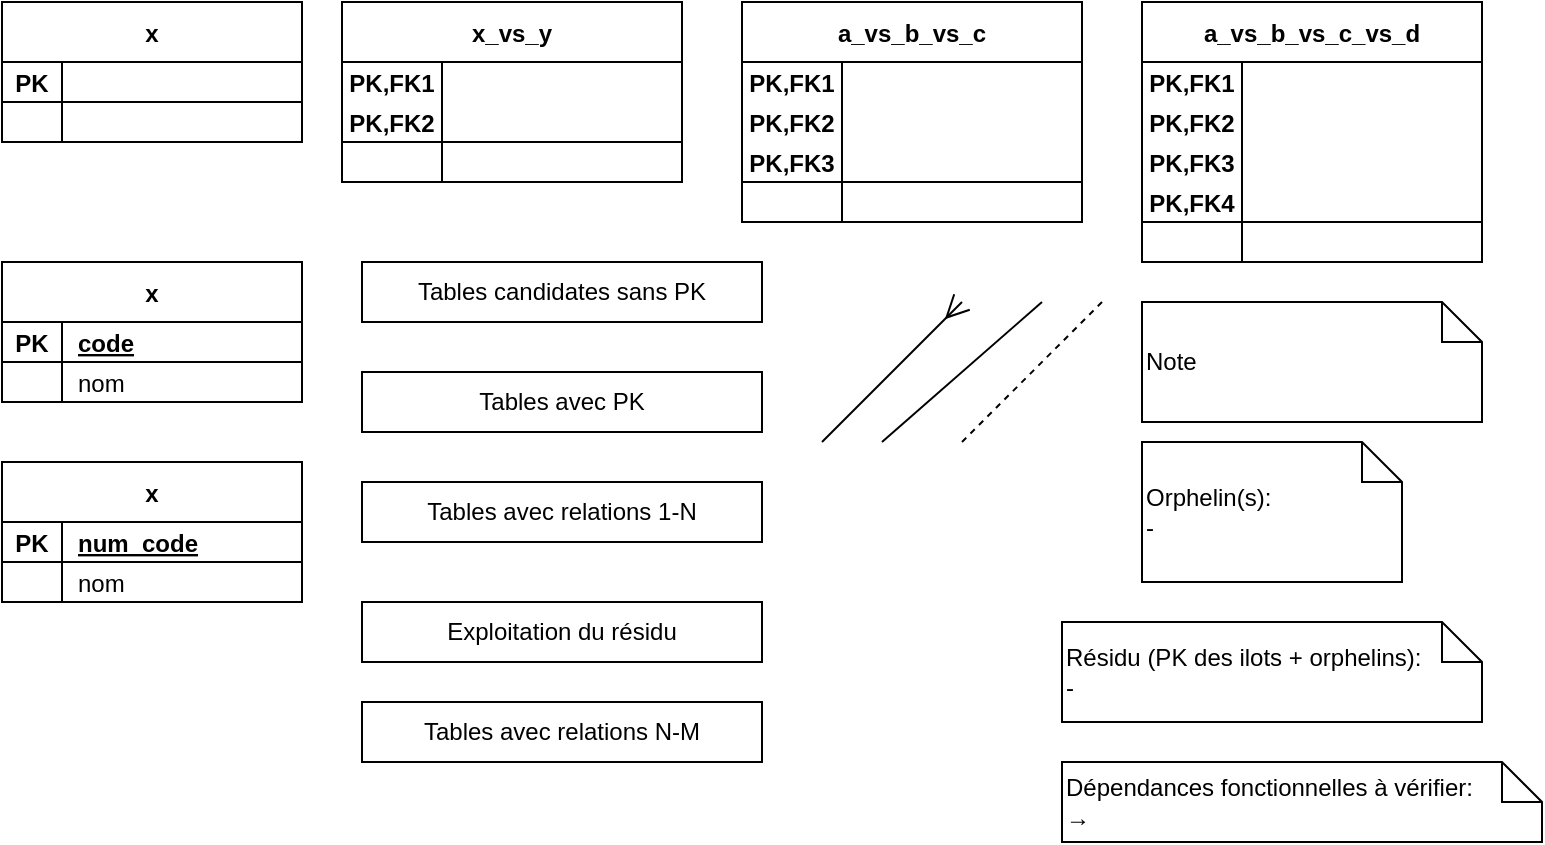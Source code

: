 <mxfile version="26.1.3" pages="3">
  <diagram name="Template" id="sCNVFHW_zc1JGiIKYJ8d">
    <mxGraphModel dx="1911" dy="1227" grid="1" gridSize="10" guides="1" tooltips="1" connect="1" arrows="1" fold="1" page="1" pageScale="1" pageWidth="827" pageHeight="1169" math="0" shadow="0">
      <root>
        <mxCell id="0" />
        <mxCell id="1" parent="0" />
        <mxCell id="EMZnvqDmzWofthWg7twO-1" value="x" style="shape=table;startSize=30;container=1;collapsible=1;childLayout=tableLayout;fixedRows=1;rowLines=0;fontStyle=1;align=center;resizeLast=1;" vertex="1" parent="1">
          <mxGeometry x="10" y="20" width="150" height="70" as="geometry" />
        </mxCell>
        <mxCell id="EMZnvqDmzWofthWg7twO-2" value="" style="shape=partialRectangle;collapsible=0;dropTarget=0;pointerEvents=0;fillColor=none;points=[[0,0.5],[1,0.5]];portConstraint=eastwest;top=0;left=0;right=0;bottom=1;" vertex="1" parent="EMZnvqDmzWofthWg7twO-1">
          <mxGeometry y="30" width="150" height="20" as="geometry" />
        </mxCell>
        <mxCell id="EMZnvqDmzWofthWg7twO-3" value="PK" style="shape=partialRectangle;overflow=hidden;connectable=0;fillColor=none;top=0;left=0;bottom=0;right=0;fontStyle=1;" vertex="1" parent="EMZnvqDmzWofthWg7twO-2">
          <mxGeometry width="30" height="20" as="geometry">
            <mxRectangle width="30" height="20" as="alternateBounds" />
          </mxGeometry>
        </mxCell>
        <mxCell id="EMZnvqDmzWofthWg7twO-4" value="" style="shape=partialRectangle;overflow=hidden;connectable=0;fillColor=none;top=0;left=0;bottom=0;right=0;align=left;spacingLeft=6;fontStyle=5;" vertex="1" parent="EMZnvqDmzWofthWg7twO-2">
          <mxGeometry x="30" width="120" height="20" as="geometry">
            <mxRectangle width="120" height="20" as="alternateBounds" />
          </mxGeometry>
        </mxCell>
        <mxCell id="EMZnvqDmzWofthWg7twO-5" value="" style="shape=partialRectangle;collapsible=0;dropTarget=0;pointerEvents=0;fillColor=none;points=[[0,0.5],[1,0.5]];portConstraint=eastwest;top=0;left=0;right=0;bottom=0;" vertex="1" parent="EMZnvqDmzWofthWg7twO-1">
          <mxGeometry y="50" width="150" height="20" as="geometry" />
        </mxCell>
        <mxCell id="EMZnvqDmzWofthWg7twO-6" value="" style="shape=partialRectangle;overflow=hidden;connectable=0;fillColor=none;top=0;left=0;bottom=0;right=0;" vertex="1" parent="EMZnvqDmzWofthWg7twO-5">
          <mxGeometry width="30" height="20" as="geometry">
            <mxRectangle width="30" height="20" as="alternateBounds" />
          </mxGeometry>
        </mxCell>
        <mxCell id="EMZnvqDmzWofthWg7twO-7" value="" style="shape=partialRectangle;overflow=hidden;connectable=0;fillColor=none;top=0;left=0;bottom=0;right=0;align=left;spacingLeft=6;" vertex="1" parent="EMZnvqDmzWofthWg7twO-5">
          <mxGeometry x="30" width="120" height="20" as="geometry">
            <mxRectangle width="120" height="20" as="alternateBounds" />
          </mxGeometry>
        </mxCell>
        <mxCell id="EMZnvqDmzWofthWg7twO-8" value="x_vs_y" style="shape=table;startSize=30;container=1;collapsible=1;childLayout=tableLayout;fixedRows=1;rowLines=0;fontStyle=1;align=center;resizeLast=1;" vertex="1" parent="1">
          <mxGeometry x="180" y="20" width="170" height="90" as="geometry" />
        </mxCell>
        <mxCell id="EMZnvqDmzWofthWg7twO-9" value="" style="shape=tableRow;horizontal=0;startSize=0;swimlaneHead=0;swimlaneBody=0;fillColor=none;collapsible=0;dropTarget=0;points=[[0,0.5],[1,0.5]];portConstraint=eastwest;top=0;left=0;right=0;bottom=0;" vertex="1" parent="EMZnvqDmzWofthWg7twO-8">
          <mxGeometry y="30" width="170" height="20" as="geometry" />
        </mxCell>
        <mxCell id="EMZnvqDmzWofthWg7twO-10" value="PK,FK1" style="shape=partialRectangle;connectable=0;fillColor=none;top=0;left=0;bottom=0;right=0;fontStyle=1;overflow=hidden;" vertex="1" parent="EMZnvqDmzWofthWg7twO-9">
          <mxGeometry width="50" height="20" as="geometry">
            <mxRectangle width="50" height="20" as="alternateBounds" />
          </mxGeometry>
        </mxCell>
        <mxCell id="EMZnvqDmzWofthWg7twO-11" value="" style="shape=partialRectangle;connectable=0;fillColor=none;top=0;left=0;bottom=0;right=0;align=left;spacingLeft=6;fontStyle=5;overflow=hidden;" vertex="1" parent="EMZnvqDmzWofthWg7twO-9">
          <mxGeometry x="50" width="120" height="20" as="geometry">
            <mxRectangle width="120" height="20" as="alternateBounds" />
          </mxGeometry>
        </mxCell>
        <mxCell id="EMZnvqDmzWofthWg7twO-12" value="" style="shape=tableRow;horizontal=0;startSize=0;swimlaneHead=0;swimlaneBody=0;fillColor=none;collapsible=0;dropTarget=0;points=[[0,0.5],[1,0.5]];portConstraint=eastwest;top=0;left=0;right=0;bottom=1;" vertex="1" parent="EMZnvqDmzWofthWg7twO-8">
          <mxGeometry y="50" width="170" height="20" as="geometry" />
        </mxCell>
        <mxCell id="EMZnvqDmzWofthWg7twO-13" value="PK,FK2" style="shape=partialRectangle;connectable=0;fillColor=none;top=0;left=0;bottom=0;right=0;fontStyle=1;overflow=hidden;" vertex="1" parent="EMZnvqDmzWofthWg7twO-12">
          <mxGeometry width="50" height="20" as="geometry">
            <mxRectangle width="50" height="20" as="alternateBounds" />
          </mxGeometry>
        </mxCell>
        <mxCell id="EMZnvqDmzWofthWg7twO-14" value="" style="shape=partialRectangle;connectable=0;fillColor=none;top=0;left=0;bottom=0;right=0;align=left;spacingLeft=6;fontStyle=5;overflow=hidden;" vertex="1" parent="EMZnvqDmzWofthWg7twO-12">
          <mxGeometry x="50" width="120" height="20" as="geometry">
            <mxRectangle width="120" height="20" as="alternateBounds" />
          </mxGeometry>
        </mxCell>
        <mxCell id="EMZnvqDmzWofthWg7twO-15" value="" style="shape=tableRow;horizontal=0;startSize=0;swimlaneHead=0;swimlaneBody=0;fillColor=none;collapsible=0;dropTarget=0;points=[[0,0.5],[1,0.5]];portConstraint=eastwest;top=0;left=0;right=0;bottom=0;" vertex="1" parent="EMZnvqDmzWofthWg7twO-8">
          <mxGeometry y="70" width="170" height="20" as="geometry" />
        </mxCell>
        <mxCell id="EMZnvqDmzWofthWg7twO-16" value="" style="shape=partialRectangle;connectable=0;fillColor=none;top=0;left=0;bottom=0;right=0;editable=1;overflow=hidden;" vertex="1" parent="EMZnvqDmzWofthWg7twO-15">
          <mxGeometry width="50" height="20" as="geometry">
            <mxRectangle width="50" height="20" as="alternateBounds" />
          </mxGeometry>
        </mxCell>
        <mxCell id="EMZnvqDmzWofthWg7twO-17" value="" style="shape=partialRectangle;connectable=0;fillColor=none;top=0;left=0;bottom=0;right=0;align=left;spacingLeft=6;overflow=hidden;" vertex="1" parent="EMZnvqDmzWofthWg7twO-15">
          <mxGeometry x="50" width="120" height="20" as="geometry">
            <mxRectangle width="120" height="20" as="alternateBounds" />
          </mxGeometry>
        </mxCell>
        <mxCell id="EMZnvqDmzWofthWg7twO-18" value="a_vs_b_vs_c" style="shape=table;startSize=30;container=1;collapsible=1;childLayout=tableLayout;fixedRows=1;rowLines=0;fontStyle=1;align=center;resizeLast=1;" vertex="1" parent="1">
          <mxGeometry x="380" y="20" width="170" height="110" as="geometry" />
        </mxCell>
        <mxCell id="EMZnvqDmzWofthWg7twO-19" value="" style="shape=tableRow;horizontal=0;startSize=0;swimlaneHead=0;swimlaneBody=0;fillColor=none;collapsible=0;dropTarget=0;points=[[0,0.5],[1,0.5]];portConstraint=eastwest;top=0;left=0;right=0;bottom=0;" vertex="1" parent="EMZnvqDmzWofthWg7twO-18">
          <mxGeometry y="30" width="170" height="20" as="geometry" />
        </mxCell>
        <mxCell id="EMZnvqDmzWofthWg7twO-20" value="PK,FK1" style="shape=partialRectangle;connectable=0;fillColor=none;top=0;left=0;bottom=0;right=0;fontStyle=1;overflow=hidden;" vertex="1" parent="EMZnvqDmzWofthWg7twO-19">
          <mxGeometry width="50" height="20" as="geometry">
            <mxRectangle width="50" height="20" as="alternateBounds" />
          </mxGeometry>
        </mxCell>
        <mxCell id="EMZnvqDmzWofthWg7twO-21" value="" style="shape=partialRectangle;connectable=0;fillColor=none;top=0;left=0;bottom=0;right=0;align=left;spacingLeft=6;fontStyle=5;overflow=hidden;" vertex="1" parent="EMZnvqDmzWofthWg7twO-19">
          <mxGeometry x="50" width="120" height="20" as="geometry">
            <mxRectangle width="120" height="20" as="alternateBounds" />
          </mxGeometry>
        </mxCell>
        <mxCell id="EMZnvqDmzWofthWg7twO-22" value="" style="shape=tableRow;horizontal=0;startSize=0;swimlaneHead=0;swimlaneBody=0;fillColor=none;collapsible=0;dropTarget=0;points=[[0,0.5],[1,0.5]];portConstraint=eastwest;top=0;left=0;right=0;bottom=0;" vertex="1" parent="EMZnvqDmzWofthWg7twO-18">
          <mxGeometry y="50" width="170" height="20" as="geometry" />
        </mxCell>
        <mxCell id="EMZnvqDmzWofthWg7twO-23" value="PK,FK2" style="shape=partialRectangle;connectable=0;fillColor=none;top=0;left=0;bottom=0;right=0;fontStyle=1;overflow=hidden;" vertex="1" parent="EMZnvqDmzWofthWg7twO-22">
          <mxGeometry width="50" height="20" as="geometry">
            <mxRectangle width="50" height="20" as="alternateBounds" />
          </mxGeometry>
        </mxCell>
        <mxCell id="EMZnvqDmzWofthWg7twO-24" value="" style="shape=partialRectangle;connectable=0;fillColor=none;top=0;left=0;bottom=0;right=0;align=left;spacingLeft=6;fontStyle=5;overflow=hidden;" vertex="1" parent="EMZnvqDmzWofthWg7twO-22">
          <mxGeometry x="50" width="120" height="20" as="geometry">
            <mxRectangle width="120" height="20" as="alternateBounds" />
          </mxGeometry>
        </mxCell>
        <mxCell id="EMZnvqDmzWofthWg7twO-25" value="" style="shape=tableRow;horizontal=0;startSize=0;swimlaneHead=0;swimlaneBody=0;fillColor=none;collapsible=0;dropTarget=0;points=[[0,0.5],[1,0.5]];portConstraint=eastwest;top=0;left=0;right=0;bottom=1;" vertex="1" parent="EMZnvqDmzWofthWg7twO-18">
          <mxGeometry y="70" width="170" height="20" as="geometry" />
        </mxCell>
        <mxCell id="EMZnvqDmzWofthWg7twO-26" value="PK,FK3" style="shape=partialRectangle;connectable=0;fillColor=none;top=0;left=0;bottom=0;right=0;fontStyle=1;overflow=hidden;" vertex="1" parent="EMZnvqDmzWofthWg7twO-25">
          <mxGeometry width="50" height="20" as="geometry">
            <mxRectangle width="50" height="20" as="alternateBounds" />
          </mxGeometry>
        </mxCell>
        <mxCell id="EMZnvqDmzWofthWg7twO-27" value="" style="shape=partialRectangle;connectable=0;fillColor=none;top=0;left=0;bottom=0;right=0;align=left;spacingLeft=6;fontStyle=5;overflow=hidden;" vertex="1" parent="EMZnvqDmzWofthWg7twO-25">
          <mxGeometry x="50" width="120" height="20" as="geometry">
            <mxRectangle width="120" height="20" as="alternateBounds" />
          </mxGeometry>
        </mxCell>
        <mxCell id="EMZnvqDmzWofthWg7twO-28" value="" style="shape=tableRow;horizontal=0;startSize=0;swimlaneHead=0;swimlaneBody=0;fillColor=none;collapsible=0;dropTarget=0;points=[[0,0.5],[1,0.5]];portConstraint=eastwest;top=0;left=0;right=0;bottom=0;" vertex="1" parent="EMZnvqDmzWofthWg7twO-18">
          <mxGeometry y="90" width="170" height="20" as="geometry" />
        </mxCell>
        <mxCell id="EMZnvqDmzWofthWg7twO-29" value="" style="shape=partialRectangle;connectable=0;fillColor=none;top=0;left=0;bottom=0;right=0;editable=1;overflow=hidden;" vertex="1" parent="EMZnvqDmzWofthWg7twO-28">
          <mxGeometry width="50" height="20" as="geometry">
            <mxRectangle width="50" height="20" as="alternateBounds" />
          </mxGeometry>
        </mxCell>
        <mxCell id="EMZnvqDmzWofthWg7twO-30" value="" style="shape=partialRectangle;connectable=0;fillColor=none;top=0;left=0;bottom=0;right=0;align=left;spacingLeft=6;overflow=hidden;" vertex="1" parent="EMZnvqDmzWofthWg7twO-28">
          <mxGeometry x="50" width="120" height="20" as="geometry">
            <mxRectangle width="120" height="20" as="alternateBounds" />
          </mxGeometry>
        </mxCell>
        <mxCell id="EMZnvqDmzWofthWg7twO-31" value="" style="fontSize=12;html=1;endArrow=ERmany;rounded=0;endSize=9;" edge="1" parent="1">
          <mxGeometry width="100" height="100" relative="1" as="geometry">
            <mxPoint x="420" y="240" as="sourcePoint" />
            <mxPoint x="490" y="170" as="targetPoint" />
          </mxGeometry>
        </mxCell>
        <mxCell id="EMZnvqDmzWofthWg7twO-32" value="Note" style="shape=note;size=20;whiteSpace=wrap;html=1;align=left;" vertex="1" parent="1">
          <mxGeometry x="580" y="170" width="170" height="60" as="geometry" />
        </mxCell>
        <mxCell id="EMZnvqDmzWofthWg7twO-33" value="" style="endArrow=none;dashed=1;html=1;rounded=0;" edge="1" parent="1">
          <mxGeometry width="50" height="50" relative="1" as="geometry">
            <mxPoint x="490" y="240" as="sourcePoint" />
            <mxPoint x="560" y="170" as="targetPoint" />
          </mxGeometry>
        </mxCell>
        <mxCell id="EMZnvqDmzWofthWg7twO-34" value="a_vs_b_vs_c_vs_d" style="shape=table;startSize=30;container=1;collapsible=1;childLayout=tableLayout;fixedRows=1;rowLines=0;fontStyle=1;align=center;resizeLast=1;" vertex="1" parent="1">
          <mxGeometry x="580" y="20" width="170" height="130" as="geometry" />
        </mxCell>
        <mxCell id="EMZnvqDmzWofthWg7twO-35" value="" style="shape=tableRow;horizontal=0;startSize=0;swimlaneHead=0;swimlaneBody=0;fillColor=none;collapsible=0;dropTarget=0;points=[[0,0.5],[1,0.5]];portConstraint=eastwest;top=0;left=0;right=0;bottom=0;" vertex="1" parent="EMZnvqDmzWofthWg7twO-34">
          <mxGeometry y="30" width="170" height="20" as="geometry" />
        </mxCell>
        <mxCell id="EMZnvqDmzWofthWg7twO-36" value="PK,FK1" style="shape=partialRectangle;connectable=0;fillColor=none;top=0;left=0;bottom=0;right=0;fontStyle=1;overflow=hidden;" vertex="1" parent="EMZnvqDmzWofthWg7twO-35">
          <mxGeometry width="50" height="20" as="geometry">
            <mxRectangle width="50" height="20" as="alternateBounds" />
          </mxGeometry>
        </mxCell>
        <mxCell id="EMZnvqDmzWofthWg7twO-37" value="" style="shape=partialRectangle;connectable=0;fillColor=none;top=0;left=0;bottom=0;right=0;align=left;spacingLeft=6;fontStyle=5;overflow=hidden;" vertex="1" parent="EMZnvqDmzWofthWg7twO-35">
          <mxGeometry x="50" width="120" height="20" as="geometry">
            <mxRectangle width="120" height="20" as="alternateBounds" />
          </mxGeometry>
        </mxCell>
        <mxCell id="EMZnvqDmzWofthWg7twO-38" value="" style="shape=tableRow;horizontal=0;startSize=0;swimlaneHead=0;swimlaneBody=0;fillColor=none;collapsible=0;dropTarget=0;points=[[0,0.5],[1,0.5]];portConstraint=eastwest;top=0;left=0;right=0;bottom=0;" vertex="1" parent="EMZnvqDmzWofthWg7twO-34">
          <mxGeometry y="50" width="170" height="20" as="geometry" />
        </mxCell>
        <mxCell id="EMZnvqDmzWofthWg7twO-39" value="PK,FK2" style="shape=partialRectangle;connectable=0;fillColor=none;top=0;left=0;bottom=0;right=0;fontStyle=1;overflow=hidden;" vertex="1" parent="EMZnvqDmzWofthWg7twO-38">
          <mxGeometry width="50" height="20" as="geometry">
            <mxRectangle width="50" height="20" as="alternateBounds" />
          </mxGeometry>
        </mxCell>
        <mxCell id="EMZnvqDmzWofthWg7twO-40" value="" style="shape=partialRectangle;connectable=0;fillColor=none;top=0;left=0;bottom=0;right=0;align=left;spacingLeft=6;fontStyle=5;overflow=hidden;" vertex="1" parent="EMZnvqDmzWofthWg7twO-38">
          <mxGeometry x="50" width="120" height="20" as="geometry">
            <mxRectangle width="120" height="20" as="alternateBounds" />
          </mxGeometry>
        </mxCell>
        <mxCell id="EMZnvqDmzWofthWg7twO-41" value="" style="shape=tableRow;horizontal=0;startSize=0;swimlaneHead=0;swimlaneBody=0;fillColor=none;collapsible=0;dropTarget=0;points=[[0,0.5],[1,0.5]];portConstraint=eastwest;top=0;left=0;right=0;bottom=0;" vertex="1" parent="EMZnvqDmzWofthWg7twO-34">
          <mxGeometry y="70" width="170" height="20" as="geometry" />
        </mxCell>
        <mxCell id="EMZnvqDmzWofthWg7twO-42" value="PK,FK3" style="shape=partialRectangle;connectable=0;fillColor=none;top=0;left=0;bottom=0;right=0;fontStyle=1;overflow=hidden;" vertex="1" parent="EMZnvqDmzWofthWg7twO-41">
          <mxGeometry width="50" height="20" as="geometry">
            <mxRectangle width="50" height="20" as="alternateBounds" />
          </mxGeometry>
        </mxCell>
        <mxCell id="EMZnvqDmzWofthWg7twO-43" value="" style="shape=partialRectangle;connectable=0;fillColor=none;top=0;left=0;bottom=0;right=0;align=left;spacingLeft=6;fontStyle=5;overflow=hidden;" vertex="1" parent="EMZnvqDmzWofthWg7twO-41">
          <mxGeometry x="50" width="120" height="20" as="geometry">
            <mxRectangle width="120" height="20" as="alternateBounds" />
          </mxGeometry>
        </mxCell>
        <mxCell id="EMZnvqDmzWofthWg7twO-44" value="" style="shape=tableRow;horizontal=0;startSize=0;swimlaneHead=0;swimlaneBody=0;fillColor=none;collapsible=0;dropTarget=0;points=[[0,0.5],[1,0.5]];portConstraint=eastwest;top=0;left=0;right=0;bottom=1;" vertex="1" parent="EMZnvqDmzWofthWg7twO-34">
          <mxGeometry y="90" width="170" height="20" as="geometry" />
        </mxCell>
        <mxCell id="EMZnvqDmzWofthWg7twO-45" value="PK,FK4" style="shape=partialRectangle;connectable=0;fillColor=none;top=0;left=0;bottom=0;right=0;fontStyle=1;overflow=hidden;" vertex="1" parent="EMZnvqDmzWofthWg7twO-44">
          <mxGeometry width="50" height="20" as="geometry">
            <mxRectangle width="50" height="20" as="alternateBounds" />
          </mxGeometry>
        </mxCell>
        <mxCell id="EMZnvqDmzWofthWg7twO-46" value="" style="shape=partialRectangle;connectable=0;fillColor=none;top=0;left=0;bottom=0;right=0;align=left;spacingLeft=6;fontStyle=5;overflow=hidden;" vertex="1" parent="EMZnvqDmzWofthWg7twO-44">
          <mxGeometry x="50" width="120" height="20" as="geometry">
            <mxRectangle width="120" height="20" as="alternateBounds" />
          </mxGeometry>
        </mxCell>
        <mxCell id="EMZnvqDmzWofthWg7twO-47" value="" style="shape=tableRow;horizontal=0;startSize=0;swimlaneHead=0;swimlaneBody=0;fillColor=none;collapsible=0;dropTarget=0;points=[[0,0.5],[1,0.5]];portConstraint=eastwest;top=0;left=0;right=0;bottom=0;" vertex="1" parent="EMZnvqDmzWofthWg7twO-34">
          <mxGeometry y="110" width="170" height="20" as="geometry" />
        </mxCell>
        <mxCell id="EMZnvqDmzWofthWg7twO-48" value="" style="shape=partialRectangle;connectable=0;fillColor=none;top=0;left=0;bottom=0;right=0;editable=1;overflow=hidden;" vertex="1" parent="EMZnvqDmzWofthWg7twO-47">
          <mxGeometry width="50" height="20" as="geometry">
            <mxRectangle width="50" height="20" as="alternateBounds" />
          </mxGeometry>
        </mxCell>
        <mxCell id="EMZnvqDmzWofthWg7twO-49" value="" style="shape=partialRectangle;connectable=0;fillColor=none;top=0;left=0;bottom=0;right=0;align=left;spacingLeft=6;overflow=hidden;" vertex="1" parent="EMZnvqDmzWofthWg7twO-47">
          <mxGeometry x="50" width="120" height="20" as="geometry">
            <mxRectangle width="120" height="20" as="alternateBounds" />
          </mxGeometry>
        </mxCell>
        <mxCell id="EMZnvqDmzWofthWg7twO-50" value="x" style="shape=table;startSize=30;container=1;collapsible=1;childLayout=tableLayout;fixedRows=1;rowLines=0;fontStyle=1;align=center;resizeLast=1;" vertex="1" parent="1">
          <mxGeometry x="10" y="150" width="150" height="70" as="geometry" />
        </mxCell>
        <mxCell id="EMZnvqDmzWofthWg7twO-51" value="" style="shape=partialRectangle;collapsible=0;dropTarget=0;pointerEvents=0;fillColor=none;points=[[0,0.5],[1,0.5]];portConstraint=eastwest;top=0;left=0;right=0;bottom=1;" vertex="1" parent="EMZnvqDmzWofthWg7twO-50">
          <mxGeometry y="30" width="150" height="20" as="geometry" />
        </mxCell>
        <mxCell id="EMZnvqDmzWofthWg7twO-52" value="PK" style="shape=partialRectangle;overflow=hidden;connectable=0;fillColor=none;top=0;left=0;bottom=0;right=0;fontStyle=1;" vertex="1" parent="EMZnvqDmzWofthWg7twO-51">
          <mxGeometry width="30" height="20" as="geometry">
            <mxRectangle width="30" height="20" as="alternateBounds" />
          </mxGeometry>
        </mxCell>
        <mxCell id="EMZnvqDmzWofthWg7twO-53" value="code" style="shape=partialRectangle;overflow=hidden;connectable=0;fillColor=none;top=0;left=0;bottom=0;right=0;align=left;spacingLeft=6;fontStyle=5;" vertex="1" parent="EMZnvqDmzWofthWg7twO-51">
          <mxGeometry x="30" width="120" height="20" as="geometry">
            <mxRectangle width="120" height="20" as="alternateBounds" />
          </mxGeometry>
        </mxCell>
        <mxCell id="EMZnvqDmzWofthWg7twO-54" value="" style="shape=partialRectangle;collapsible=0;dropTarget=0;pointerEvents=0;fillColor=none;points=[[0,0.5],[1,0.5]];portConstraint=eastwest;top=0;left=0;right=0;bottom=0;" vertex="1" parent="EMZnvqDmzWofthWg7twO-50">
          <mxGeometry y="50" width="150" height="20" as="geometry" />
        </mxCell>
        <mxCell id="EMZnvqDmzWofthWg7twO-55" value="" style="shape=partialRectangle;overflow=hidden;connectable=0;fillColor=none;top=0;left=0;bottom=0;right=0;" vertex="1" parent="EMZnvqDmzWofthWg7twO-54">
          <mxGeometry width="30" height="20" as="geometry">
            <mxRectangle width="30" height="20" as="alternateBounds" />
          </mxGeometry>
        </mxCell>
        <mxCell id="EMZnvqDmzWofthWg7twO-56" value="nom" style="shape=partialRectangle;overflow=hidden;connectable=0;fillColor=none;top=0;left=0;bottom=0;right=0;align=left;spacingLeft=6;" vertex="1" parent="EMZnvqDmzWofthWg7twO-54">
          <mxGeometry x="30" width="120" height="20" as="geometry">
            <mxRectangle width="120" height="20" as="alternateBounds" />
          </mxGeometry>
        </mxCell>
        <mxCell id="EMZnvqDmzWofthWg7twO-57" value="x" style="shape=table;startSize=30;container=1;collapsible=1;childLayout=tableLayout;fixedRows=1;rowLines=0;fontStyle=1;align=center;resizeLast=1;" vertex="1" parent="1">
          <mxGeometry x="10" y="250" width="150" height="70" as="geometry" />
        </mxCell>
        <mxCell id="EMZnvqDmzWofthWg7twO-58" value="" style="shape=partialRectangle;collapsible=0;dropTarget=0;pointerEvents=0;fillColor=none;points=[[0,0.5],[1,0.5]];portConstraint=eastwest;top=0;left=0;right=0;bottom=1;" vertex="1" parent="EMZnvqDmzWofthWg7twO-57">
          <mxGeometry y="30" width="150" height="20" as="geometry" />
        </mxCell>
        <mxCell id="EMZnvqDmzWofthWg7twO-59" value="PK" style="shape=partialRectangle;overflow=hidden;connectable=0;fillColor=none;top=0;left=0;bottom=0;right=0;fontStyle=1;" vertex="1" parent="EMZnvqDmzWofthWg7twO-58">
          <mxGeometry width="30" height="20" as="geometry">
            <mxRectangle width="30" height="20" as="alternateBounds" />
          </mxGeometry>
        </mxCell>
        <mxCell id="EMZnvqDmzWofthWg7twO-60" value="num_code" style="shape=partialRectangle;overflow=hidden;connectable=0;fillColor=none;top=0;left=0;bottom=0;right=0;align=left;spacingLeft=6;fontStyle=5;" vertex="1" parent="EMZnvqDmzWofthWg7twO-58">
          <mxGeometry x="30" width="120" height="20" as="geometry">
            <mxRectangle width="120" height="20" as="alternateBounds" />
          </mxGeometry>
        </mxCell>
        <mxCell id="EMZnvqDmzWofthWg7twO-61" value="" style="shape=partialRectangle;collapsible=0;dropTarget=0;pointerEvents=0;fillColor=none;points=[[0,0.5],[1,0.5]];portConstraint=eastwest;top=0;left=0;right=0;bottom=0;" vertex="1" parent="EMZnvqDmzWofthWg7twO-57">
          <mxGeometry y="50" width="150" height="20" as="geometry" />
        </mxCell>
        <mxCell id="EMZnvqDmzWofthWg7twO-62" value="" style="shape=partialRectangle;overflow=hidden;connectable=0;fillColor=none;top=0;left=0;bottom=0;right=0;" vertex="1" parent="EMZnvqDmzWofthWg7twO-61">
          <mxGeometry width="30" height="20" as="geometry">
            <mxRectangle width="30" height="20" as="alternateBounds" />
          </mxGeometry>
        </mxCell>
        <mxCell id="EMZnvqDmzWofthWg7twO-63" value="nom" style="shape=partialRectangle;overflow=hidden;connectable=0;fillColor=none;top=0;left=0;bottom=0;right=0;align=left;spacingLeft=6;" vertex="1" parent="EMZnvqDmzWofthWg7twO-61">
          <mxGeometry x="30" width="120" height="20" as="geometry">
            <mxRectangle width="120" height="20" as="alternateBounds" />
          </mxGeometry>
        </mxCell>
        <mxCell id="EMZnvqDmzWofthWg7twO-64" value="" style="endArrow=none;html=1;rounded=0;" edge="1" parent="1">
          <mxGeometry width="50" height="50" relative="1" as="geometry">
            <mxPoint x="450" y="240" as="sourcePoint" />
            <mxPoint x="530" y="170" as="targetPoint" />
          </mxGeometry>
        </mxCell>
        <mxCell id="EMZnvqDmzWofthWg7twO-65" value="Tables candidates sans PK" style="rounded=0;whiteSpace=wrap;html=1;" vertex="1" parent="1">
          <mxGeometry x="190" y="150" width="200" height="30" as="geometry" />
        </mxCell>
        <mxCell id="EMZnvqDmzWofthWg7twO-66" value="Orphelin(s):&lt;br&gt;-&amp;nbsp;" style="shape=note;size=20;whiteSpace=wrap;html=1;align=left;" vertex="1" parent="1">
          <mxGeometry x="580" y="240" width="130" height="70" as="geometry" />
        </mxCell>
        <mxCell id="EMZnvqDmzWofthWg7twO-67" value="Tables avec PK" style="rounded=0;whiteSpace=wrap;html=1;" vertex="1" parent="1">
          <mxGeometry x="190" y="205" width="200" height="30" as="geometry" />
        </mxCell>
        <mxCell id="EMZnvqDmzWofthWg7twO-68" value="Tables avec relations 1-N" style="rounded=0;whiteSpace=wrap;html=1;" vertex="1" parent="1">
          <mxGeometry x="190" y="260" width="200" height="30" as="geometry" />
        </mxCell>
        <mxCell id="EMZnvqDmzWofthWg7twO-69" value="Résidu (PK des ilots + orphelins):&lt;br&gt;-" style="shape=note;size=20;whiteSpace=wrap;html=1;align=left;" vertex="1" parent="1">
          <mxGeometry x="540" y="330" width="210" height="50" as="geometry" />
        </mxCell>
        <mxCell id="EMZnvqDmzWofthWg7twO-70" value="Exploitation du résidu" style="rounded=0;whiteSpace=wrap;html=1;" vertex="1" parent="1">
          <mxGeometry x="190" y="320" width="200" height="30" as="geometry" />
        </mxCell>
        <mxCell id="EMZnvqDmzWofthWg7twO-71" value="Tables avec relations N-M" style="rounded=0;whiteSpace=wrap;html=1;" vertex="1" parent="1">
          <mxGeometry x="190" y="370" width="200" height="30" as="geometry" />
        </mxCell>
        <mxCell id="EMZnvqDmzWofthWg7twO-72" value="Dépendances fonctionnelles à vérifier:&lt;br&gt;→&amp;nbsp;" style="shape=note;size=20;whiteSpace=wrap;html=1;align=left;" vertex="1" parent="1">
          <mxGeometry x="540" y="400" width="240" height="40" as="geometry" />
        </mxCell>
      </root>
    </mxGraphModel>
  </diagram>
  <diagram name="Pattern" id="5CuapeXHOddapg_7Wudo">
    <mxGraphModel dx="782" dy="510" grid="1" gridSize="10" guides="1" tooltips="1" connect="1" arrows="1" fold="1" page="1" pageScale="1" pageWidth="827" pageHeight="1169" math="0" shadow="0">
      <root>
        <mxCell id="0" />
        <mxCell id="1" parent="0" />
        <mxCell id="Dfg7eb4aAg4UZPPfmyUi-28" value="x" style="shape=table;startSize=30;container=1;collapsible=1;childLayout=tableLayout;fixedRows=1;rowLines=0;fontStyle=1;align=center;resizeLast=1;" parent="1" vertex="1">
          <mxGeometry x="60" y="20" width="130" height="70" as="geometry" />
        </mxCell>
        <mxCell id="Dfg7eb4aAg4UZPPfmyUi-29" value="" style="shape=partialRectangle;collapsible=0;dropTarget=0;pointerEvents=0;fillColor=none;points=[[0,0.5],[1,0.5]];portConstraint=eastwest;top=0;left=0;right=0;bottom=1;" parent="Dfg7eb4aAg4UZPPfmyUi-28" vertex="1">
          <mxGeometry y="30" width="130" height="20" as="geometry" />
        </mxCell>
        <mxCell id="Dfg7eb4aAg4UZPPfmyUi-30" value="PK" style="shape=partialRectangle;overflow=hidden;connectable=0;fillColor=#d5e8d4;top=0;left=0;bottom=0;right=0;fontStyle=1;strokeColor=#82b366;" parent="Dfg7eb4aAg4UZPPfmyUi-29" vertex="1">
          <mxGeometry width="30" height="20" as="geometry">
            <mxRectangle width="30" height="20" as="alternateBounds" />
          </mxGeometry>
        </mxCell>
        <mxCell id="Dfg7eb4aAg4UZPPfmyUi-31" value="id" style="shape=partialRectangle;overflow=hidden;connectable=0;fillColor=none;top=0;left=0;bottom=0;right=0;align=left;spacingLeft=6;fontStyle=5;" parent="Dfg7eb4aAg4UZPPfmyUi-29" vertex="1">
          <mxGeometry x="30" width="100" height="20" as="geometry">
            <mxRectangle width="100" height="20" as="alternateBounds" />
          </mxGeometry>
        </mxCell>
        <mxCell id="Dfg7eb4aAg4UZPPfmyUi-32" value="" style="shape=partialRectangle;collapsible=0;dropTarget=0;pointerEvents=0;fillColor=none;points=[[0,0.5],[1,0.5]];portConstraint=eastwest;top=0;left=0;right=0;bottom=0;" parent="Dfg7eb4aAg4UZPPfmyUi-28" vertex="1">
          <mxGeometry y="50" width="130" height="20" as="geometry" />
        </mxCell>
        <mxCell id="Dfg7eb4aAg4UZPPfmyUi-33" value="" style="shape=partialRectangle;overflow=hidden;connectable=0;fillColor=none;top=0;left=0;bottom=0;right=0;" parent="Dfg7eb4aAg4UZPPfmyUi-32" vertex="1">
          <mxGeometry width="30" height="20" as="geometry">
            <mxRectangle width="30" height="20" as="alternateBounds" />
          </mxGeometry>
        </mxCell>
        <mxCell id="Dfg7eb4aAg4UZPPfmyUi-34" value="" style="shape=partialRectangle;overflow=hidden;connectable=0;fillColor=none;top=0;left=0;bottom=0;right=0;align=left;spacingLeft=6;" parent="Dfg7eb4aAg4UZPPfmyUi-32" vertex="1">
          <mxGeometry x="30" width="100" height="20" as="geometry">
            <mxRectangle width="100" height="20" as="alternateBounds" />
          </mxGeometry>
        </mxCell>
        <mxCell id="Dfg7eb4aAg4UZPPfmyUi-35" value="y" style="shape=table;startSize=30;container=1;collapsible=1;childLayout=tableLayout;fixedRows=1;rowLines=0;fontStyle=1;align=center;resizeLast=1;" parent="1" vertex="1">
          <mxGeometry x="285" y="20" width="140" height="70" as="geometry" />
        </mxCell>
        <mxCell id="Dfg7eb4aAg4UZPPfmyUi-36" value="" style="shape=partialRectangle;collapsible=0;dropTarget=0;pointerEvents=0;fillColor=none;points=[[0,0.5],[1,0.5]];portConstraint=eastwest;top=0;left=0;right=0;bottom=1;" parent="Dfg7eb4aAg4UZPPfmyUi-35" vertex="1">
          <mxGeometry y="30" width="140" height="20" as="geometry" />
        </mxCell>
        <mxCell id="Dfg7eb4aAg4UZPPfmyUi-37" value="PK" style="shape=partialRectangle;overflow=hidden;connectable=0;fillColor=none;top=0;left=0;bottom=0;right=0;fontStyle=1;" parent="Dfg7eb4aAg4UZPPfmyUi-36" vertex="1">
          <mxGeometry width="30" height="20" as="geometry">
            <mxRectangle width="30" height="20" as="alternateBounds" />
          </mxGeometry>
        </mxCell>
        <mxCell id="Dfg7eb4aAg4UZPPfmyUi-38" value="id" style="shape=partialRectangle;overflow=hidden;connectable=0;fillColor=none;top=0;left=0;bottom=0;right=0;align=left;spacingLeft=6;fontStyle=5;" parent="Dfg7eb4aAg4UZPPfmyUi-36" vertex="1">
          <mxGeometry x="30" width="110" height="20" as="geometry">
            <mxRectangle width="110" height="20" as="alternateBounds" />
          </mxGeometry>
        </mxCell>
        <mxCell id="Dfg7eb4aAg4UZPPfmyUi-39" value="" style="shape=partialRectangle;collapsible=0;dropTarget=0;pointerEvents=0;fillColor=none;points=[[0,0.5],[1,0.5]];portConstraint=eastwest;top=0;left=0;right=0;bottom=0;" parent="Dfg7eb4aAg4UZPPfmyUi-35" vertex="1">
          <mxGeometry y="50" width="140" height="20" as="geometry" />
        </mxCell>
        <mxCell id="Dfg7eb4aAg4UZPPfmyUi-40" value="FK" style="shape=partialRectangle;overflow=hidden;connectable=0;fillColor=#d5e8d4;top=0;left=0;bottom=0;right=0;strokeColor=#82b366;" parent="Dfg7eb4aAg4UZPPfmyUi-39" vertex="1">
          <mxGeometry width="30" height="20" as="geometry">
            <mxRectangle width="30" height="20" as="alternateBounds" />
          </mxGeometry>
        </mxCell>
        <mxCell id="Dfg7eb4aAg4UZPPfmyUi-41" value="x_id" style="shape=partialRectangle;overflow=hidden;connectable=0;fillColor=none;top=0;left=0;bottom=0;right=0;align=left;spacingLeft=6;" parent="Dfg7eb4aAg4UZPPfmyUi-39" vertex="1">
          <mxGeometry x="30" width="110" height="20" as="geometry">
            <mxRectangle width="110" height="20" as="alternateBounds" />
          </mxGeometry>
        </mxCell>
        <mxCell id="Dfg7eb4aAg4UZPPfmyUi-42" value="" style="fontSize=12;html=1;endArrow=ERmany;rounded=0;endSize=9;entryX=0;entryY=0.5;entryDx=0;entryDy=0;fillColor=#d5e8d4;strokeColor=#82b366;exitX=1;exitY=0.5;exitDx=0;exitDy=0;" parent="1" source="Dfg7eb4aAg4UZPPfmyUi-29" target="Dfg7eb4aAg4UZPPfmyUi-39" edge="1">
          <mxGeometry width="100" height="100" relative="1" as="geometry">
            <mxPoint x="190" y="70" as="sourcePoint" />
            <mxPoint x="290" y="-30" as="targetPoint" />
          </mxGeometry>
        </mxCell>
        <mxCell id="Dfg7eb4aAg4UZPPfmyUi-43" value="x" style="shape=table;startSize=30;container=1;collapsible=1;childLayout=tableLayout;fixedRows=1;rowLines=0;fontStyle=1;align=center;resizeLast=1;" parent="1" vertex="1">
          <mxGeometry x="60" y="135" width="130" height="70" as="geometry" />
        </mxCell>
        <mxCell id="Dfg7eb4aAg4UZPPfmyUi-44" value="" style="shape=partialRectangle;collapsible=0;dropTarget=0;pointerEvents=0;fillColor=none;points=[[0,0.5],[1,0.5]];portConstraint=eastwest;top=0;left=0;right=0;bottom=1;" parent="Dfg7eb4aAg4UZPPfmyUi-43" vertex="1">
          <mxGeometry y="30" width="130" height="20" as="geometry" />
        </mxCell>
        <mxCell id="Dfg7eb4aAg4UZPPfmyUi-45" value="PK" style="shape=partialRectangle;overflow=hidden;connectable=0;fillColor=#d5e8d4;top=0;left=0;bottom=0;right=0;fontStyle=1;strokeColor=#82b366;" parent="Dfg7eb4aAg4UZPPfmyUi-44" vertex="1">
          <mxGeometry width="30" height="20" as="geometry">
            <mxRectangle width="30" height="20" as="alternateBounds" />
          </mxGeometry>
        </mxCell>
        <mxCell id="Dfg7eb4aAg4UZPPfmyUi-46" value="id" style="shape=partialRectangle;overflow=hidden;connectable=0;fillColor=none;top=0;left=0;bottom=0;right=0;align=left;spacingLeft=6;fontStyle=5;" parent="Dfg7eb4aAg4UZPPfmyUi-44" vertex="1">
          <mxGeometry x="30" width="100" height="20" as="geometry">
            <mxRectangle width="100" height="20" as="alternateBounds" />
          </mxGeometry>
        </mxCell>
        <mxCell id="Dfg7eb4aAg4UZPPfmyUi-47" value="" style="shape=partialRectangle;collapsible=0;dropTarget=0;pointerEvents=0;fillColor=none;points=[[0,0.5],[1,0.5]];portConstraint=eastwest;top=0;left=0;right=0;bottom=0;" parent="Dfg7eb4aAg4UZPPfmyUi-43" vertex="1">
          <mxGeometry y="50" width="130" height="20" as="geometry" />
        </mxCell>
        <mxCell id="Dfg7eb4aAg4UZPPfmyUi-48" value="" style="shape=partialRectangle;overflow=hidden;connectable=0;fillColor=none;top=0;left=0;bottom=0;right=0;" parent="Dfg7eb4aAg4UZPPfmyUi-47" vertex="1">
          <mxGeometry width="30" height="20" as="geometry">
            <mxRectangle width="30" height="20" as="alternateBounds" />
          </mxGeometry>
        </mxCell>
        <mxCell id="Dfg7eb4aAg4UZPPfmyUi-49" value="" style="shape=partialRectangle;overflow=hidden;connectable=0;fillColor=none;top=0;left=0;bottom=0;right=0;align=left;spacingLeft=6;" parent="Dfg7eb4aAg4UZPPfmyUi-47" vertex="1">
          <mxGeometry x="30" width="100" height="20" as="geometry">
            <mxRectangle width="100" height="20" as="alternateBounds" />
          </mxGeometry>
        </mxCell>
        <mxCell id="Dfg7eb4aAg4UZPPfmyUi-50" value="y" style="shape=table;startSize=30;container=1;collapsible=1;childLayout=tableLayout;fixedRows=1;rowLines=0;fontStyle=1;align=center;resizeLast=1;" parent="1" vertex="1">
          <mxGeometry x="540" y="150" width="140" height="70" as="geometry" />
        </mxCell>
        <mxCell id="Dfg7eb4aAg4UZPPfmyUi-51" value="" style="shape=partialRectangle;collapsible=0;dropTarget=0;pointerEvents=0;fillColor=none;points=[[0,0.5],[1,0.5]];portConstraint=eastwest;top=0;left=0;right=0;bottom=1;" parent="Dfg7eb4aAg4UZPPfmyUi-50" vertex="1">
          <mxGeometry y="30" width="140" height="20" as="geometry" />
        </mxCell>
        <mxCell id="Dfg7eb4aAg4UZPPfmyUi-52" value="PK" style="shape=partialRectangle;overflow=hidden;connectable=0;fillColor=#ffe6cc;top=0;left=0;bottom=0;right=0;fontStyle=1;strokeColor=#d79b00;" parent="Dfg7eb4aAg4UZPPfmyUi-51" vertex="1">
          <mxGeometry width="30" height="20" as="geometry">
            <mxRectangle width="30" height="20" as="alternateBounds" />
          </mxGeometry>
        </mxCell>
        <mxCell id="Dfg7eb4aAg4UZPPfmyUi-53" value="id" style="shape=partialRectangle;overflow=hidden;connectable=0;fillColor=none;top=0;left=0;bottom=0;right=0;align=left;spacingLeft=6;fontStyle=5;" parent="Dfg7eb4aAg4UZPPfmyUi-51" vertex="1">
          <mxGeometry x="30" width="110" height="20" as="geometry">
            <mxRectangle width="110" height="20" as="alternateBounds" />
          </mxGeometry>
        </mxCell>
        <mxCell id="Dfg7eb4aAg4UZPPfmyUi-54" value="" style="shape=partialRectangle;collapsible=0;dropTarget=0;pointerEvents=0;fillColor=none;points=[[0,0.5],[1,0.5]];portConstraint=eastwest;top=0;left=0;right=0;bottom=0;" parent="Dfg7eb4aAg4UZPPfmyUi-50" vertex="1">
          <mxGeometry y="50" width="140" height="20" as="geometry" />
        </mxCell>
        <mxCell id="Dfg7eb4aAg4UZPPfmyUi-55" value="" style="shape=partialRectangle;overflow=hidden;connectable=0;fillColor=none;top=0;left=0;bottom=0;right=0;" parent="Dfg7eb4aAg4UZPPfmyUi-54" vertex="1">
          <mxGeometry width="30" height="20" as="geometry">
            <mxRectangle width="30" height="20" as="alternateBounds" />
          </mxGeometry>
        </mxCell>
        <mxCell id="Dfg7eb4aAg4UZPPfmyUi-56" value="" style="shape=partialRectangle;overflow=hidden;connectable=0;fillColor=none;top=0;left=0;bottom=0;right=0;align=left;spacingLeft=6;" parent="Dfg7eb4aAg4UZPPfmyUi-54" vertex="1">
          <mxGeometry x="30" width="110" height="20" as="geometry">
            <mxRectangle width="110" height="20" as="alternateBounds" />
          </mxGeometry>
        </mxCell>
        <mxCell id="Dfg7eb4aAg4UZPPfmyUi-57" value="x_vs_y" style="shape=table;startSize=30;container=1;collapsible=1;childLayout=tableLayout;fixedRows=1;rowLines=0;fontStyle=1;align=center;resizeLast=1;" parent="1" vertex="1">
          <mxGeometry x="280" y="125" width="160" height="90" as="geometry" />
        </mxCell>
        <mxCell id="Dfg7eb4aAg4UZPPfmyUi-58" value="" style="shape=tableRow;horizontal=0;startSize=0;swimlaneHead=0;swimlaneBody=0;fillColor=none;collapsible=0;dropTarget=0;points=[[0,0.5],[1,0.5]];portConstraint=eastwest;top=0;left=0;right=0;bottom=0;" parent="Dfg7eb4aAg4UZPPfmyUi-57" vertex="1">
          <mxGeometry y="30" width="160" height="20" as="geometry" />
        </mxCell>
        <mxCell id="Dfg7eb4aAg4UZPPfmyUi-59" value="PK,FK1" style="shape=partialRectangle;connectable=0;fillColor=#d5e8d4;top=0;left=0;bottom=0;right=0;fontStyle=1;overflow=hidden;strokeColor=#82b366;" parent="Dfg7eb4aAg4UZPPfmyUi-58" vertex="1">
          <mxGeometry width="50" height="20" as="geometry">
            <mxRectangle width="50" height="20" as="alternateBounds" />
          </mxGeometry>
        </mxCell>
        <mxCell id="Dfg7eb4aAg4UZPPfmyUi-60" value="x_id" style="shape=partialRectangle;connectable=0;fillColor=none;top=0;left=0;bottom=0;right=0;align=left;spacingLeft=6;fontStyle=5;overflow=hidden;" parent="Dfg7eb4aAg4UZPPfmyUi-58" vertex="1">
          <mxGeometry x="50" width="110" height="20" as="geometry">
            <mxRectangle width="110" height="20" as="alternateBounds" />
          </mxGeometry>
        </mxCell>
        <mxCell id="Dfg7eb4aAg4UZPPfmyUi-61" value="" style="shape=tableRow;horizontal=0;startSize=0;swimlaneHead=0;swimlaneBody=0;fillColor=none;collapsible=0;dropTarget=0;points=[[0,0.5],[1,0.5]];portConstraint=eastwest;top=0;left=0;right=0;bottom=1;" parent="Dfg7eb4aAg4UZPPfmyUi-57" vertex="1">
          <mxGeometry y="50" width="160" height="20" as="geometry" />
        </mxCell>
        <mxCell id="Dfg7eb4aAg4UZPPfmyUi-62" value="PK,FK2" style="shape=partialRectangle;connectable=0;fillColor=#ffe6cc;top=0;left=0;bottom=0;right=0;fontStyle=1;overflow=hidden;strokeColor=#d79b00;" parent="Dfg7eb4aAg4UZPPfmyUi-61" vertex="1">
          <mxGeometry width="50" height="20" as="geometry">
            <mxRectangle width="50" height="20" as="alternateBounds" />
          </mxGeometry>
        </mxCell>
        <mxCell id="Dfg7eb4aAg4UZPPfmyUi-63" value="y_id" style="shape=partialRectangle;connectable=0;fillColor=none;top=0;left=0;bottom=0;right=0;align=left;spacingLeft=6;fontStyle=5;overflow=hidden;" parent="Dfg7eb4aAg4UZPPfmyUi-61" vertex="1">
          <mxGeometry x="50" width="110" height="20" as="geometry">
            <mxRectangle width="110" height="20" as="alternateBounds" />
          </mxGeometry>
        </mxCell>
        <mxCell id="Dfg7eb4aAg4UZPPfmyUi-64" value="" style="shape=tableRow;horizontal=0;startSize=0;swimlaneHead=0;swimlaneBody=0;fillColor=none;collapsible=0;dropTarget=0;points=[[0,0.5],[1,0.5]];portConstraint=eastwest;top=0;left=0;right=0;bottom=0;" parent="Dfg7eb4aAg4UZPPfmyUi-57" vertex="1">
          <mxGeometry y="70" width="160" height="20" as="geometry" />
        </mxCell>
        <mxCell id="Dfg7eb4aAg4UZPPfmyUi-65" value="" style="shape=partialRectangle;connectable=0;fillColor=none;top=0;left=0;bottom=0;right=0;editable=1;overflow=hidden;" parent="Dfg7eb4aAg4UZPPfmyUi-64" vertex="1">
          <mxGeometry width="50" height="20" as="geometry">
            <mxRectangle width="50" height="20" as="alternateBounds" />
          </mxGeometry>
        </mxCell>
        <mxCell id="Dfg7eb4aAg4UZPPfmyUi-66" value="" style="shape=partialRectangle;connectable=0;fillColor=none;top=0;left=0;bottom=0;right=0;align=left;spacingLeft=6;overflow=hidden;" parent="Dfg7eb4aAg4UZPPfmyUi-64" vertex="1">
          <mxGeometry x="50" width="110" height="20" as="geometry">
            <mxRectangle width="110" height="20" as="alternateBounds" />
          </mxGeometry>
        </mxCell>
        <mxCell id="Dfg7eb4aAg4UZPPfmyUi-67" value="" style="fontSize=12;html=1;endArrow=ERmany;rounded=0;endSize=9;fillColor=#d5e8d4;strokeColor=#82b366;entryX=0;entryY=0.5;entryDx=0;entryDy=0;exitX=1;exitY=0.5;exitDx=0;exitDy=0;exitPerimeter=0;" parent="1" source="Dfg7eb4aAg4UZPPfmyUi-44" target="Dfg7eb4aAg4UZPPfmyUi-58" edge="1">
          <mxGeometry width="100" height="100" relative="1" as="geometry">
            <mxPoint x="200" y="120" as="sourcePoint" />
            <mxPoint x="280" y="124" as="targetPoint" />
          </mxGeometry>
        </mxCell>
        <mxCell id="Dfg7eb4aAg4UZPPfmyUi-68" value="" style="fontSize=12;html=1;endArrow=ERmany;rounded=0;endSize=9;exitX=0;exitY=0.5;exitDx=0;exitDy=0;entryX=1;entryY=0.5;entryDx=0;entryDy=0;fillColor=#ffe6cc;strokeColor=#d79b00;" parent="1" source="Dfg7eb4aAg4UZPPfmyUi-51" target="Dfg7eb4aAg4UZPPfmyUi-61" edge="1">
          <mxGeometry width="100" height="100" relative="1" as="geometry">
            <mxPoint x="490" y="179" as="sourcePoint" />
            <mxPoint x="580" y="54" as="targetPoint" />
          </mxGeometry>
        </mxCell>
        <mxCell id="Dfg7eb4aAg4UZPPfmyUi-69" value="Relation 1-N" style="shape=note;size=20;whiteSpace=wrap;html=1;align=left;" parent="1" vertex="1">
          <mxGeometry x="495" y="20" width="100" height="30" as="geometry" />
        </mxCell>
        <mxCell id="Dfg7eb4aAg4UZPPfmyUi-70" value="Relation N-M" style="shape=note;size=20;whiteSpace=wrap;html=1;align=left;" parent="1" vertex="1">
          <mxGeometry x="535" y="105" width="100" height="30" as="geometry" />
        </mxCell>
        <mxCell id="Dfg7eb4aAg4UZPPfmyUi-71" value="1" style="text;strokeColor=none;align=center;fillColor=none;html=1;verticalAlign=middle;whiteSpace=wrap;rounded=0;" parent="1" vertex="1">
          <mxGeometry x="190" y="150" width="20" height="20" as="geometry" />
        </mxCell>
        <mxCell id="Dfg7eb4aAg4UZPPfmyUi-72" value="1" style="text;strokeColor=none;align=center;fillColor=none;html=1;verticalAlign=middle;whiteSpace=wrap;rounded=0;" parent="1" vertex="1">
          <mxGeometry x="190" y="40" width="15" height="20" as="geometry" />
        </mxCell>
        <mxCell id="Dfg7eb4aAg4UZPPfmyUi-73" value="1" style="text;strokeColor=none;align=center;fillColor=none;html=1;verticalAlign=middle;whiteSpace=wrap;rounded=0;" parent="1" vertex="1">
          <mxGeometry x="520" y="170" width="20" height="20" as="geometry" />
        </mxCell>
        <mxCell id="Dfg7eb4aAg4UZPPfmyUi-74" value="N" style="text;strokeColor=none;align=center;fillColor=none;html=1;verticalAlign=middle;whiteSpace=wrap;rounded=0;" parent="1" vertex="1">
          <mxGeometry x="440" y="160" width="20" height="20" as="geometry" />
        </mxCell>
        <mxCell id="Dfg7eb4aAg4UZPPfmyUi-75" value="N" style="text;strokeColor=none;align=center;fillColor=none;html=1;verticalAlign=middle;whiteSpace=wrap;rounded=0;" parent="1" vertex="1">
          <mxGeometry x="260" y="140" width="20" height="20" as="geometry" />
        </mxCell>
        <mxCell id="Dfg7eb4aAg4UZPPfmyUi-76" value="N" style="text;strokeColor=none;align=center;fillColor=none;html=1;verticalAlign=middle;whiteSpace=wrap;rounded=0;" parent="1" vertex="1">
          <mxGeometry x="260" y="50" width="20" height="20" as="geometry" />
        </mxCell>
        <mxCell id="Dfg7eb4aAg4UZPPfmyUi-77" value="x" style="shape=table;startSize=30;container=1;collapsible=1;childLayout=tableLayout;fixedRows=1;rowLines=0;fontStyle=1;align=center;resizeLast=1;" parent="1" vertex="1">
          <mxGeometry x="280" y="240" width="160" height="90" as="geometry" />
        </mxCell>
        <mxCell id="Dfg7eb4aAg4UZPPfmyUi-78" value="" style="shape=partialRectangle;collapsible=0;dropTarget=0;pointerEvents=0;fillColor=none;points=[[0,0.5],[1,0.5]];portConstraint=eastwest;top=0;left=0;right=0;bottom=1;" parent="Dfg7eb4aAg4UZPPfmyUi-77" vertex="1">
          <mxGeometry y="30" width="160" height="20" as="geometry" />
        </mxCell>
        <mxCell id="Dfg7eb4aAg4UZPPfmyUi-79" value="PK" style="shape=partialRectangle;overflow=hidden;connectable=0;fillColor=none;top=0;left=0;bottom=0;right=0;fontStyle=1;" parent="Dfg7eb4aAg4UZPPfmyUi-78" vertex="1">
          <mxGeometry width="30" height="20" as="geometry">
            <mxRectangle width="30" height="20" as="alternateBounds" />
          </mxGeometry>
        </mxCell>
        <mxCell id="Dfg7eb4aAg4UZPPfmyUi-80" value="id" style="shape=partialRectangle;overflow=hidden;connectable=0;fillColor=none;top=0;left=0;bottom=0;right=0;align=left;spacingLeft=6;fontStyle=5;" parent="Dfg7eb4aAg4UZPPfmyUi-78" vertex="1">
          <mxGeometry x="30" width="130" height="20" as="geometry">
            <mxRectangle width="130" height="20" as="alternateBounds" />
          </mxGeometry>
        </mxCell>
        <mxCell id="Dfg7eb4aAg4UZPPfmyUi-81" value="" style="shape=partialRectangle;collapsible=0;dropTarget=0;pointerEvents=0;fillColor=none;points=[[0,0.5],[1,0.5]];portConstraint=eastwest;top=0;left=0;right=0;bottom=0;" parent="Dfg7eb4aAg4UZPPfmyUi-77" vertex="1">
          <mxGeometry y="50" width="160" height="20" as="geometry" />
        </mxCell>
        <mxCell id="Dfg7eb4aAg4UZPPfmyUi-82" value="" style="shape=partialRectangle;overflow=hidden;connectable=0;fillColor=none;top=0;left=0;bottom=0;right=0;" parent="Dfg7eb4aAg4UZPPfmyUi-81" vertex="1">
          <mxGeometry width="30" height="20" as="geometry">
            <mxRectangle width="30" height="20" as="alternateBounds" />
          </mxGeometry>
        </mxCell>
        <mxCell id="Dfg7eb4aAg4UZPPfmyUi-83" value="" style="shape=partialRectangle;overflow=hidden;connectable=0;fillColor=none;top=0;left=0;bottom=0;right=0;align=left;spacingLeft=6;" parent="Dfg7eb4aAg4UZPPfmyUi-81" vertex="1">
          <mxGeometry x="30" width="130" height="20" as="geometry">
            <mxRectangle width="130" height="20" as="alternateBounds" />
          </mxGeometry>
        </mxCell>
        <mxCell id="Dfg7eb4aAg4UZPPfmyUi-84" value="" style="shape=partialRectangle;collapsible=0;dropTarget=0;pointerEvents=0;fillColor=none;points=[[0,0.5],[1,0.5]];portConstraint=eastwest;top=0;left=0;right=0;bottom=0;" parent="Dfg7eb4aAg4UZPPfmyUi-77" vertex="1">
          <mxGeometry y="70" width="160" height="20" as="geometry" />
        </mxCell>
        <mxCell id="Dfg7eb4aAg4UZPPfmyUi-85" value="FK" style="shape=partialRectangle;overflow=hidden;connectable=0;fillColor=#f8cecc;top=0;left=0;bottom=0;right=0;strokeColor=#b85450;" parent="Dfg7eb4aAg4UZPPfmyUi-84" vertex="1">
          <mxGeometry width="30" height="20" as="geometry">
            <mxRectangle width="30" height="20" as="alternateBounds" />
          </mxGeometry>
        </mxCell>
        <mxCell id="Dfg7eb4aAg4UZPPfmyUi-86" value="parent_id" style="shape=partialRectangle;overflow=hidden;connectable=0;fillColor=none;top=0;left=0;bottom=0;right=0;align=left;spacingLeft=6;" parent="Dfg7eb4aAg4UZPPfmyUi-84" vertex="1">
          <mxGeometry x="30" width="130" height="20" as="geometry">
            <mxRectangle width="130" height="20" as="alternateBounds" />
          </mxGeometry>
        </mxCell>
        <mxCell id="Dfg7eb4aAg4UZPPfmyUi-87" value="" style="fontSize=12;html=1;endArrow=ERmany;rounded=0;endSize=9;exitX=1;exitY=0.5;exitDx=0;exitDy=0;entryX=1;entryY=0.5;entryDx=0;entryDy=0;fillColor=#f8cecc;strokeColor=#b85450;" parent="Dfg7eb4aAg4UZPPfmyUi-77" source="Dfg7eb4aAg4UZPPfmyUi-78" target="Dfg7eb4aAg4UZPPfmyUi-84" edge="1">
          <mxGeometry width="100" height="100" relative="1" as="geometry">
            <mxPoint x="301.76" y="80" as="sourcePoint" />
            <mxPoint x="209.995" y="140" as="targetPoint" />
            <Array as="points">
              <mxPoint x="200" y="40" />
              <mxPoint x="200" y="80" />
            </Array>
          </mxGeometry>
        </mxCell>
        <mxCell id="Dfg7eb4aAg4UZPPfmyUi-88" value="Relation hiérarchique" style="shape=note;size=20;whiteSpace=wrap;html=1;align=left;" parent="1" vertex="1">
          <mxGeometry x="510" y="240" width="150" height="30" as="geometry" />
        </mxCell>
        <mxCell id="iO84eir5cPF3uU1FpLYp-1" value="concept" style="shape=table;startSize=30;container=1;collapsible=1;childLayout=tableLayout;fixedRows=1;rowLines=0;fontStyle=1;align=center;resizeLast=1;" parent="1" vertex="1">
          <mxGeometry x="40" y="1060" width="140" height="70" as="geometry" />
        </mxCell>
        <mxCell id="iO84eir5cPF3uU1FpLYp-2" value="" style="shape=tableRow;horizontal=0;startSize=0;swimlaneHead=0;swimlaneBody=0;fillColor=none;collapsible=0;dropTarget=0;points=[[0,0.5],[1,0.5]];portConstraint=eastwest;top=0;left=0;right=0;bottom=1;" parent="iO84eir5cPF3uU1FpLYp-1" vertex="1">
          <mxGeometry y="30" width="140" height="20" as="geometry" />
        </mxCell>
        <mxCell id="iO84eir5cPF3uU1FpLYp-3" value="PK" style="shape=partialRectangle;connectable=0;fillColor=none;top=0;left=0;bottom=0;right=0;fontStyle=1;overflow=hidden;" parent="iO84eir5cPF3uU1FpLYp-2" vertex="1">
          <mxGeometry width="30" height="20" as="geometry">
            <mxRectangle width="30" height="20" as="alternateBounds" />
          </mxGeometry>
        </mxCell>
        <mxCell id="iO84eir5cPF3uU1FpLYp-4" value="id" style="shape=partialRectangle;connectable=0;fillColor=none;top=0;left=0;bottom=0;right=0;align=left;spacingLeft=6;fontStyle=5;overflow=hidden;" parent="iO84eir5cPF3uU1FpLYp-2" vertex="1">
          <mxGeometry x="30" width="110" height="20" as="geometry">
            <mxRectangle width="110" height="20" as="alternateBounds" />
          </mxGeometry>
        </mxCell>
        <mxCell id="iO84eir5cPF3uU1FpLYp-5" value="" style="shape=tableRow;horizontal=0;startSize=0;swimlaneHead=0;swimlaneBody=0;fillColor=none;collapsible=0;dropTarget=0;points=[[0,0.5],[1,0.5]];portConstraint=eastwest;top=0;left=0;right=0;bottom=0;" parent="iO84eir5cPF3uU1FpLYp-1" vertex="1">
          <mxGeometry y="50" width="140" height="20" as="geometry" />
        </mxCell>
        <mxCell id="iO84eir5cPF3uU1FpLYp-6" value="" style="shape=partialRectangle;connectable=0;fillColor=none;top=0;left=0;bottom=0;right=0;editable=1;overflow=hidden;" parent="iO84eir5cPF3uU1FpLYp-5" vertex="1">
          <mxGeometry width="30" height="20" as="geometry">
            <mxRectangle width="30" height="20" as="alternateBounds" />
          </mxGeometry>
        </mxCell>
        <mxCell id="iO84eir5cPF3uU1FpLYp-7" value="nom" style="shape=partialRectangle;connectable=0;fillColor=none;top=0;left=0;bottom=0;right=0;align=left;spacingLeft=6;overflow=hidden;" parent="iO84eir5cPF3uU1FpLYp-5" vertex="1">
          <mxGeometry x="30" width="110" height="20" as="geometry">
            <mxRectangle width="110" height="20" as="alternateBounds" />
          </mxGeometry>
        </mxCell>
        <mxCell id="iO84eir5cPF3uU1FpLYp-8" value="concept_vs_concept" style="shape=table;startSize=30;container=1;collapsible=1;childLayout=tableLayout;fixedRows=1;rowLines=0;fontStyle=1;align=center;resizeLast=1;" parent="1" vertex="1">
          <mxGeometry x="260" y="1060" width="225" height="70" as="geometry" />
        </mxCell>
        <mxCell id="iO84eir5cPF3uU1FpLYp-9" value="" style="shape=tableRow;horizontal=0;startSize=0;swimlaneHead=0;swimlaneBody=0;fillColor=none;collapsible=0;dropTarget=0;points=[[0,0.5],[1,0.5]];portConstraint=eastwest;top=0;left=0;right=0;bottom=0;" parent="iO84eir5cPF3uU1FpLYp-8" vertex="1">
          <mxGeometry y="30" width="225" height="20" as="geometry" />
        </mxCell>
        <mxCell id="iO84eir5cPF3uU1FpLYp-10" value="PK,FK1" style="shape=partialRectangle;connectable=0;fillColor=none;top=0;left=0;bottom=0;right=0;fontStyle=1;overflow=hidden;" parent="iO84eir5cPF3uU1FpLYp-9" vertex="1">
          <mxGeometry width="60" height="20" as="geometry">
            <mxRectangle width="60" height="20" as="alternateBounds" />
          </mxGeometry>
        </mxCell>
        <mxCell id="iO84eir5cPF3uU1FpLYp-11" value="concept_parent_id" style="shape=partialRectangle;connectable=0;fillColor=none;top=0;left=0;bottom=0;right=0;align=left;spacingLeft=6;fontStyle=5;overflow=hidden;" parent="iO84eir5cPF3uU1FpLYp-9" vertex="1">
          <mxGeometry x="60" width="165" height="20" as="geometry">
            <mxRectangle width="165" height="20" as="alternateBounds" />
          </mxGeometry>
        </mxCell>
        <mxCell id="iO84eir5cPF3uU1FpLYp-12" value="" style="shape=tableRow;horizontal=0;startSize=0;swimlaneHead=0;swimlaneBody=0;fillColor=none;collapsible=0;dropTarget=0;points=[[0,0.5],[1,0.5]];portConstraint=eastwest;top=0;left=0;right=0;bottom=1;" parent="iO84eir5cPF3uU1FpLYp-8" vertex="1">
          <mxGeometry y="50" width="225" height="20" as="geometry" />
        </mxCell>
        <mxCell id="iO84eir5cPF3uU1FpLYp-13" value="PK,FK2" style="shape=partialRectangle;connectable=0;fillColor=none;top=0;left=0;bottom=0;right=0;fontStyle=1;overflow=hidden;" parent="iO84eir5cPF3uU1FpLYp-12" vertex="1">
          <mxGeometry width="60" height="20" as="geometry">
            <mxRectangle width="60" height="20" as="alternateBounds" />
          </mxGeometry>
        </mxCell>
        <mxCell id="iO84eir5cPF3uU1FpLYp-14" value="concept_enfant_id" style="shape=partialRectangle;connectable=0;fillColor=none;top=0;left=0;bottom=0;right=0;align=left;spacingLeft=6;fontStyle=5;overflow=hidden;" parent="iO84eir5cPF3uU1FpLYp-12" vertex="1">
          <mxGeometry x="60" width="165" height="20" as="geometry">
            <mxRectangle width="165" height="20" as="alternateBounds" />
          </mxGeometry>
        </mxCell>
        <mxCell id="iO84eir5cPF3uU1FpLYp-19" value="" style="fontSize=12;html=1;endArrow=ERmany;rounded=0;endSize=9;entryX=0;entryY=0.5;entryDx=0;entryDy=0;exitX=1;exitY=0.017;exitDx=0;exitDy=0;exitPerimeter=0;" parent="1" source="iO84eir5cPF3uU1FpLYp-2" target="iO84eir5cPF3uU1FpLYp-9" edge="1">
          <mxGeometry width="100" height="100" relative="1" as="geometry">
            <mxPoint x="420" y="860" as="sourcePoint" />
            <mxPoint x="325" y="864" as="targetPoint" />
          </mxGeometry>
        </mxCell>
        <mxCell id="iO84eir5cPF3uU1FpLYp-20" value="" style="fontSize=12;html=1;endArrow=ERmany;rounded=0;endSize=9;entryX=0;entryY=0.5;entryDx=0;entryDy=0;exitX=1;exitY=0.983;exitDx=0;exitDy=0;exitPerimeter=0;" parent="1" source="iO84eir5cPF3uU1FpLYp-2" target="iO84eir5cPF3uU1FpLYp-12" edge="1">
          <mxGeometry width="100" height="100" relative="1" as="geometry">
            <mxPoint x="520" y="930" as="sourcePoint" />
            <mxPoint x="365" y="997" as="targetPoint" />
          </mxGeometry>
        </mxCell>
        <mxCell id="iO84eir5cPF3uU1FpLYp-21" value="Bill of material" style="shape=note;size=20;whiteSpace=wrap;html=1;align=left;" parent="1" vertex="1">
          <mxGeometry x="520" y="1030" width="110" height="30" as="geometry" />
        </mxCell>
        <mxCell id="LnecdkdShnFeD8vXcbby-4" value="1" style="text;strokeColor=none;align=center;fillColor=none;html=1;verticalAlign=middle;whiteSpace=wrap;rounded=0;" parent="1" vertex="1">
          <mxGeometry x="440" y="260" width="20" height="20" as="geometry" />
        </mxCell>
        <mxCell id="LnecdkdShnFeD8vXcbby-5" value="N" style="text;strokeColor=none;align=center;fillColor=none;html=1;verticalAlign=middle;whiteSpace=wrap;rounded=0;" parent="1" vertex="1">
          <mxGeometry x="450" y="320" width="20" height="20" as="geometry" />
        </mxCell>
        <mxCell id="LnecdkdShnFeD8vXcbby-6" value="evenement" style="shape=table;startSize=30;container=1;collapsible=1;childLayout=tableLayout;fixedRows=1;rowLines=0;fontStyle=1;align=center;resizeLast=1;" parent="1" vertex="1">
          <mxGeometry x="45" y="860" width="145" height="90" as="geometry" />
        </mxCell>
        <mxCell id="LnecdkdShnFeD8vXcbby-7" value="" style="shape=tableRow;horizontal=0;startSize=0;swimlaneHead=0;swimlaneBody=0;fillColor=none;collapsible=0;dropTarget=0;points=[[0,0.5],[1,0.5]];portConstraint=eastwest;top=0;left=0;right=0;bottom=1;" parent="LnecdkdShnFeD8vXcbby-6" vertex="1">
          <mxGeometry y="30" width="145" height="20" as="geometry" />
        </mxCell>
        <mxCell id="LnecdkdShnFeD8vXcbby-8" value="PK" style="shape=partialRectangle;connectable=0;fillColor=none;top=0;left=0;bottom=0;right=0;fontStyle=1;overflow=hidden;" parent="LnecdkdShnFeD8vXcbby-7" vertex="1">
          <mxGeometry width="40" height="20" as="geometry">
            <mxRectangle width="40" height="20" as="alternateBounds" />
          </mxGeometry>
        </mxCell>
        <mxCell id="LnecdkdShnFeD8vXcbby-9" value="id" style="shape=partialRectangle;connectable=0;fillColor=none;top=0;left=0;bottom=0;right=0;align=left;spacingLeft=6;fontStyle=5;overflow=hidden;" parent="LnecdkdShnFeD8vXcbby-7" vertex="1">
          <mxGeometry x="40" width="105" height="20" as="geometry">
            <mxRectangle width="105" height="20" as="alternateBounds" />
          </mxGeometry>
        </mxCell>
        <mxCell id="LnecdkdShnFeD8vXcbby-10" value="" style="shape=tableRow;horizontal=0;startSize=0;swimlaneHead=0;swimlaneBody=0;fillColor=none;collapsible=0;dropTarget=0;points=[[0,0.5],[1,0.5]];portConstraint=eastwest;top=0;left=0;right=0;bottom=0;" parent="LnecdkdShnFeD8vXcbby-6" vertex="1">
          <mxGeometry y="50" width="145" height="20" as="geometry" />
        </mxCell>
        <mxCell id="LnecdkdShnFeD8vXcbby-11" value="" style="shape=partialRectangle;connectable=0;fillColor=none;top=0;left=0;bottom=0;right=0;editable=1;overflow=hidden;" parent="LnecdkdShnFeD8vXcbby-10" vertex="1">
          <mxGeometry width="40" height="20" as="geometry">
            <mxRectangle width="40" height="20" as="alternateBounds" />
          </mxGeometry>
        </mxCell>
        <mxCell id="LnecdkdShnFeD8vXcbby-12" value="debut_date" style="shape=partialRectangle;connectable=0;fillColor=none;top=0;left=0;bottom=0;right=0;align=left;spacingLeft=6;overflow=hidden;" parent="LnecdkdShnFeD8vXcbby-10" vertex="1">
          <mxGeometry x="40" width="105" height="20" as="geometry">
            <mxRectangle width="105" height="20" as="alternateBounds" />
          </mxGeometry>
        </mxCell>
        <mxCell id="LnecdkdShnFeD8vXcbby-13" value="" style="shape=tableRow;horizontal=0;startSize=0;swimlaneHead=0;swimlaneBody=0;fillColor=none;collapsible=0;dropTarget=0;points=[[0,0.5],[1,0.5]];portConstraint=eastwest;top=0;left=0;right=0;bottom=0;" parent="LnecdkdShnFeD8vXcbby-6" vertex="1">
          <mxGeometry y="70" width="145" height="20" as="geometry" />
        </mxCell>
        <mxCell id="LnecdkdShnFeD8vXcbby-14" value="" style="shape=partialRectangle;connectable=0;fillColor=none;top=0;left=0;bottom=0;right=0;editable=1;overflow=hidden;" parent="LnecdkdShnFeD8vXcbby-13" vertex="1">
          <mxGeometry width="40" height="20" as="geometry">
            <mxRectangle width="40" height="20" as="alternateBounds" />
          </mxGeometry>
        </mxCell>
        <mxCell id="LnecdkdShnFeD8vXcbby-15" value="fin_date" style="shape=partialRectangle;connectable=0;fillColor=none;top=0;left=0;bottom=0;right=0;align=left;spacingLeft=6;overflow=hidden;" parent="LnecdkdShnFeD8vXcbby-13" vertex="1">
          <mxGeometry x="40" width="105" height="20" as="geometry">
            <mxRectangle width="105" height="20" as="alternateBounds" />
          </mxGeometry>
        </mxCell>
        <mxCell id="LnecdkdShnFeD8vXcbby-16" value="participant" style="shape=table;startSize=30;container=1;collapsible=1;childLayout=tableLayout;fixedRows=1;rowLines=0;fontStyle=1;align=center;resizeLast=1;" parent="1" vertex="1">
          <mxGeometry x="575" y="870" width="130" height="70" as="geometry" />
        </mxCell>
        <mxCell id="LnecdkdShnFeD8vXcbby-17" value="" style="shape=partialRectangle;collapsible=0;dropTarget=0;pointerEvents=0;fillColor=none;points=[[0,0.5],[1,0.5]];portConstraint=eastwest;top=0;left=0;right=0;bottom=1;" parent="LnecdkdShnFeD8vXcbby-16" vertex="1">
          <mxGeometry y="30" width="130" height="20" as="geometry" />
        </mxCell>
        <mxCell id="LnecdkdShnFeD8vXcbby-18" value="PK" style="shape=partialRectangle;overflow=hidden;connectable=0;fillColor=none;top=0;left=0;bottom=0;right=0;fontStyle=1;" parent="LnecdkdShnFeD8vXcbby-17" vertex="1">
          <mxGeometry width="30" height="20" as="geometry">
            <mxRectangle width="30" height="20" as="alternateBounds" />
          </mxGeometry>
        </mxCell>
        <mxCell id="LnecdkdShnFeD8vXcbby-19" value="id" style="shape=partialRectangle;overflow=hidden;connectable=0;fillColor=none;top=0;left=0;bottom=0;right=0;align=left;spacingLeft=6;fontStyle=5;" parent="LnecdkdShnFeD8vXcbby-17" vertex="1">
          <mxGeometry x="30" width="100" height="20" as="geometry">
            <mxRectangle width="100" height="20" as="alternateBounds" />
          </mxGeometry>
        </mxCell>
        <mxCell id="LnecdkdShnFeD8vXcbby-20" value="" style="shape=partialRectangle;collapsible=0;dropTarget=0;pointerEvents=0;fillColor=none;points=[[0,0.5],[1,0.5]];portConstraint=eastwest;top=0;left=0;right=0;bottom=0;" parent="LnecdkdShnFeD8vXcbby-16" vertex="1">
          <mxGeometry y="50" width="130" height="20" as="geometry" />
        </mxCell>
        <mxCell id="LnecdkdShnFeD8vXcbby-21" value="" style="shape=partialRectangle;overflow=hidden;connectable=0;fillColor=none;top=0;left=0;bottom=0;right=0;" parent="LnecdkdShnFeD8vXcbby-20" vertex="1">
          <mxGeometry width="30" height="20" as="geometry">
            <mxRectangle width="30" height="20" as="alternateBounds" />
          </mxGeometry>
        </mxCell>
        <mxCell id="LnecdkdShnFeD8vXcbby-22" value="nom" style="shape=partialRectangle;overflow=hidden;connectable=0;fillColor=none;top=0;left=0;bottom=0;right=0;align=left;spacingLeft=6;" parent="LnecdkdShnFeD8vXcbby-20" vertex="1">
          <mxGeometry x="30" width="100" height="20" as="geometry">
            <mxRectangle width="100" height="20" as="alternateBounds" />
          </mxGeometry>
        </mxCell>
        <mxCell id="LnecdkdShnFeD8vXcbby-23" value="evenement_vs_participant" style="shape=table;startSize=30;container=1;collapsible=1;childLayout=tableLayout;fixedRows=1;rowLines=0;fontStyle=1;align=center;resizeLast=1;" parent="1" vertex="1">
          <mxGeometry x="267.5" y="870" width="210" height="90" as="geometry" />
        </mxCell>
        <mxCell id="LnecdkdShnFeD8vXcbby-24" value="" style="shape=tableRow;horizontal=0;startSize=0;swimlaneHead=0;swimlaneBody=0;fillColor=none;collapsible=0;dropTarget=0;points=[[0,0.5],[1,0.5]];portConstraint=eastwest;top=0;left=0;right=0;bottom=0;" parent="LnecdkdShnFeD8vXcbby-23" vertex="1">
          <mxGeometry y="30" width="210" height="20" as="geometry" />
        </mxCell>
        <mxCell id="LnecdkdShnFeD8vXcbby-25" value="PK,FK1" style="shape=partialRectangle;connectable=0;fillColor=none;top=0;left=0;bottom=0;right=0;fontStyle=1;overflow=hidden;" parent="LnecdkdShnFeD8vXcbby-24" vertex="1">
          <mxGeometry width="50" height="20" as="geometry">
            <mxRectangle width="50" height="20" as="alternateBounds" />
          </mxGeometry>
        </mxCell>
        <mxCell id="LnecdkdShnFeD8vXcbby-26" value="evenement_id" style="shape=partialRectangle;connectable=0;fillColor=none;top=0;left=0;bottom=0;right=0;align=left;spacingLeft=6;fontStyle=5;overflow=hidden;" parent="LnecdkdShnFeD8vXcbby-24" vertex="1">
          <mxGeometry x="50" width="160" height="20" as="geometry">
            <mxRectangle width="160" height="20" as="alternateBounds" />
          </mxGeometry>
        </mxCell>
        <mxCell id="LnecdkdShnFeD8vXcbby-27" value="" style="shape=tableRow;horizontal=0;startSize=0;swimlaneHead=0;swimlaneBody=0;fillColor=none;collapsible=0;dropTarget=0;points=[[0,0.5],[1,0.5]];portConstraint=eastwest;top=0;left=0;right=0;bottom=1;" parent="LnecdkdShnFeD8vXcbby-23" vertex="1">
          <mxGeometry y="50" width="210" height="20" as="geometry" />
        </mxCell>
        <mxCell id="LnecdkdShnFeD8vXcbby-28" value="PK,FK2" style="shape=partialRectangle;connectable=0;fillColor=none;top=0;left=0;bottom=0;right=0;fontStyle=1;overflow=hidden;" parent="LnecdkdShnFeD8vXcbby-27" vertex="1">
          <mxGeometry width="50" height="20" as="geometry">
            <mxRectangle width="50" height="20" as="alternateBounds" />
          </mxGeometry>
        </mxCell>
        <mxCell id="LnecdkdShnFeD8vXcbby-29" value="participant_id" style="shape=partialRectangle;connectable=0;fillColor=none;top=0;left=0;bottom=0;right=0;align=left;spacingLeft=6;fontStyle=5;overflow=hidden;" parent="LnecdkdShnFeD8vXcbby-27" vertex="1">
          <mxGeometry x="50" width="160" height="20" as="geometry">
            <mxRectangle width="160" height="20" as="alternateBounds" />
          </mxGeometry>
        </mxCell>
        <mxCell id="LnecdkdShnFeD8vXcbby-30" value="" style="shape=tableRow;horizontal=0;startSize=0;swimlaneHead=0;swimlaneBody=0;fillColor=none;collapsible=0;dropTarget=0;points=[[0,0.5],[1,0.5]];portConstraint=eastwest;top=0;left=0;right=0;bottom=0;" parent="LnecdkdShnFeD8vXcbby-23" vertex="1">
          <mxGeometry y="70" width="210" height="20" as="geometry" />
        </mxCell>
        <mxCell id="LnecdkdShnFeD8vXcbby-31" value="FK3" style="shape=partialRectangle;connectable=0;fillColor=none;top=0;left=0;bottom=0;right=0;editable=1;overflow=hidden;" parent="LnecdkdShnFeD8vXcbby-30" vertex="1">
          <mxGeometry width="50" height="20" as="geometry">
            <mxRectangle width="50" height="20" as="alternateBounds" />
          </mxGeometry>
        </mxCell>
        <mxCell id="LnecdkdShnFeD8vXcbby-32" value="role_code" style="shape=partialRectangle;connectable=0;fillColor=none;top=0;left=0;bottom=0;right=0;align=left;spacingLeft=6;overflow=hidden;" parent="LnecdkdShnFeD8vXcbby-30" vertex="1">
          <mxGeometry x="50" width="160" height="20" as="geometry">
            <mxRectangle width="160" height="20" as="alternateBounds" />
          </mxGeometry>
        </mxCell>
        <mxCell id="LnecdkdShnFeD8vXcbby-33" value="" style="fontSize=12;html=1;endArrow=ERmany;rounded=0;endSize=9;" parent="1" source="LnecdkdShnFeD8vXcbby-16" target="LnecdkdShnFeD8vXcbby-23" edge="1">
          <mxGeometry width="100" height="100" relative="1" as="geometry">
            <mxPoint x="770" y="760" as="sourcePoint" />
            <mxPoint x="835" y="764.727" as="targetPoint" />
          </mxGeometry>
        </mxCell>
        <mxCell id="LnecdkdShnFeD8vXcbby-34" value="" style="fontSize=12;html=1;endArrow=ERmany;rounded=0;endSize=9;" parent="1" source="LnecdkdShnFeD8vXcbby-6" target="LnecdkdShnFeD8vXcbby-23" edge="1">
          <mxGeometry width="100" height="100" relative="1" as="geometry">
            <mxPoint x="630" y="760" as="sourcePoint" />
            <mxPoint x="695" y="764.727" as="targetPoint" />
          </mxGeometry>
        </mxCell>
        <mxCell id="LnecdkdShnFeD8vXcbby-35" value="role" style="shape=table;startSize=30;container=1;collapsible=1;childLayout=tableLayout;fixedRows=1;rowLines=0;fontStyle=1;align=center;resizeLast=1;" parent="1" vertex="1">
          <mxGeometry x="330" y="760" width="130" height="70" as="geometry" />
        </mxCell>
        <mxCell id="LnecdkdShnFeD8vXcbby-36" value="" style="shape=partialRectangle;collapsible=0;dropTarget=0;pointerEvents=0;fillColor=none;points=[[0,0.5],[1,0.5]];portConstraint=eastwest;top=0;left=0;right=0;bottom=1;" parent="LnecdkdShnFeD8vXcbby-35" vertex="1">
          <mxGeometry y="30" width="130" height="20" as="geometry" />
        </mxCell>
        <mxCell id="LnecdkdShnFeD8vXcbby-37" value="PK" style="shape=partialRectangle;overflow=hidden;connectable=0;fillColor=none;top=0;left=0;bottom=0;right=0;fontStyle=1;" parent="LnecdkdShnFeD8vXcbby-36" vertex="1">
          <mxGeometry width="30" height="20" as="geometry">
            <mxRectangle width="30" height="20" as="alternateBounds" />
          </mxGeometry>
        </mxCell>
        <mxCell id="LnecdkdShnFeD8vXcbby-38" value="code" style="shape=partialRectangle;overflow=hidden;connectable=0;fillColor=none;top=0;left=0;bottom=0;right=0;align=left;spacingLeft=6;fontStyle=5;" parent="LnecdkdShnFeD8vXcbby-36" vertex="1">
          <mxGeometry x="30" width="100" height="20" as="geometry">
            <mxRectangle width="100" height="20" as="alternateBounds" />
          </mxGeometry>
        </mxCell>
        <mxCell id="LnecdkdShnFeD8vXcbby-39" value="" style="shape=partialRectangle;collapsible=0;dropTarget=0;pointerEvents=0;fillColor=none;points=[[0,0.5],[1,0.5]];portConstraint=eastwest;top=0;left=0;right=0;bottom=0;" parent="LnecdkdShnFeD8vXcbby-35" vertex="1">
          <mxGeometry y="50" width="130" height="20" as="geometry" />
        </mxCell>
        <mxCell id="LnecdkdShnFeD8vXcbby-40" value="" style="shape=partialRectangle;overflow=hidden;connectable=0;fillColor=none;top=0;left=0;bottom=0;right=0;" parent="LnecdkdShnFeD8vXcbby-39" vertex="1">
          <mxGeometry width="30" height="20" as="geometry">
            <mxRectangle width="30" height="20" as="alternateBounds" />
          </mxGeometry>
        </mxCell>
        <mxCell id="LnecdkdShnFeD8vXcbby-41" value="nom" style="shape=partialRectangle;overflow=hidden;connectable=0;fillColor=none;top=0;left=0;bottom=0;right=0;align=left;spacingLeft=6;" parent="LnecdkdShnFeD8vXcbby-39" vertex="1">
          <mxGeometry x="30" width="100" height="20" as="geometry">
            <mxRectangle width="100" height="20" as="alternateBounds" />
          </mxGeometry>
        </mxCell>
        <mxCell id="LnecdkdShnFeD8vXcbby-42" value="" style="fontSize=12;html=1;endArrow=ERmany;rounded=0;endSize=9;" parent="1" source="LnecdkdShnFeD8vXcbby-35" target="LnecdkdShnFeD8vXcbby-23" edge="1">
          <mxGeometry width="100" height="100" relative="1" as="geometry">
            <mxPoint x="795" y="780" as="sourcePoint" />
            <mxPoint x="725" y="789" as="targetPoint" />
          </mxGeometry>
        </mxCell>
        <mxCell id="LnecdkdShnFeD8vXcbby-43" value="concept_historique" style="shape=table;startSize=30;container=1;collapsible=1;childLayout=tableLayout;fixedRows=1;rowLines=0;fontStyle=1;align=center;resizeLast=1;" parent="1" vertex="1">
          <mxGeometry x="290" y="610" width="170" height="110" as="geometry" />
        </mxCell>
        <mxCell id="LnecdkdShnFeD8vXcbby-44" value="" style="shape=tableRow;horizontal=0;startSize=0;swimlaneHead=0;swimlaneBody=0;fillColor=none;collapsible=0;dropTarget=0;points=[[0,0.5],[1,0.5]];portConstraint=eastwest;top=0;left=0;right=0;bottom=0;" parent="LnecdkdShnFeD8vXcbby-43" vertex="1">
          <mxGeometry y="30" width="170" height="20" as="geometry" />
        </mxCell>
        <mxCell id="LnecdkdShnFeD8vXcbby-45" value="PK,FK" style="shape=partialRectangle;connectable=0;fillColor=none;top=0;left=0;bottom=0;right=0;fontStyle=1;overflow=hidden;" parent="LnecdkdShnFeD8vXcbby-44" vertex="1">
          <mxGeometry width="50" height="20" as="geometry">
            <mxRectangle width="50" height="20" as="alternateBounds" />
          </mxGeometry>
        </mxCell>
        <mxCell id="LnecdkdShnFeD8vXcbby-46" value="concept_id" style="shape=partialRectangle;connectable=0;fillColor=none;top=0;left=0;bottom=0;right=0;align=left;spacingLeft=6;fontStyle=5;overflow=hidden;" parent="LnecdkdShnFeD8vXcbby-44" vertex="1">
          <mxGeometry x="50" width="120" height="20" as="geometry">
            <mxRectangle width="120" height="20" as="alternateBounds" />
          </mxGeometry>
        </mxCell>
        <mxCell id="LnecdkdShnFeD8vXcbby-47" value="" style="shape=tableRow;horizontal=0;startSize=0;swimlaneHead=0;swimlaneBody=0;fillColor=none;collapsible=0;dropTarget=0;points=[[0,0.5],[1,0.5]];portConstraint=eastwest;top=0;left=0;right=0;bottom=1;" parent="LnecdkdShnFeD8vXcbby-43" vertex="1">
          <mxGeometry y="50" width="170" height="20" as="geometry" />
        </mxCell>
        <mxCell id="LnecdkdShnFeD8vXcbby-48" value="PK" style="shape=partialRectangle;connectable=0;fillColor=none;top=0;left=0;bottom=0;right=0;fontStyle=1;overflow=hidden;" parent="LnecdkdShnFeD8vXcbby-47" vertex="1">
          <mxGeometry width="50" height="20" as="geometry">
            <mxRectangle width="50" height="20" as="alternateBounds" />
          </mxGeometry>
        </mxCell>
        <mxCell id="LnecdkdShnFeD8vXcbby-49" value="debut_date" style="shape=partialRectangle;connectable=0;fillColor=none;top=0;left=0;bottom=0;right=0;align=left;spacingLeft=6;fontStyle=5;overflow=hidden;" parent="LnecdkdShnFeD8vXcbby-47" vertex="1">
          <mxGeometry x="50" width="120" height="20" as="geometry">
            <mxRectangle width="120" height="20" as="alternateBounds" />
          </mxGeometry>
        </mxCell>
        <mxCell id="LnecdkdShnFeD8vXcbby-50" value="" style="shape=tableRow;horizontal=0;startSize=0;swimlaneHead=0;swimlaneBody=0;fillColor=none;collapsible=0;dropTarget=0;points=[[0,0.5],[1,0.5]];portConstraint=eastwest;top=0;left=0;right=0;bottom=0;" parent="LnecdkdShnFeD8vXcbby-43" vertex="1">
          <mxGeometry y="70" width="170" height="20" as="geometry" />
        </mxCell>
        <mxCell id="LnecdkdShnFeD8vXcbby-51" value="" style="shape=partialRectangle;connectable=0;fillColor=none;top=0;left=0;bottom=0;right=0;editable=1;overflow=hidden;" parent="LnecdkdShnFeD8vXcbby-50" vertex="1">
          <mxGeometry width="50" height="20" as="geometry">
            <mxRectangle width="50" height="20" as="alternateBounds" />
          </mxGeometry>
        </mxCell>
        <mxCell id="LnecdkdShnFeD8vXcbby-52" value="fin_date" style="shape=partialRectangle;connectable=0;fillColor=none;top=0;left=0;bottom=0;right=0;align=left;spacingLeft=6;overflow=hidden;" parent="LnecdkdShnFeD8vXcbby-50" vertex="1">
          <mxGeometry x="50" width="120" height="20" as="geometry">
            <mxRectangle width="120" height="20" as="alternateBounds" />
          </mxGeometry>
        </mxCell>
        <mxCell id="LnecdkdShnFeD8vXcbby-53" value="" style="shape=tableRow;horizontal=0;startSize=0;swimlaneHead=0;swimlaneBody=0;fillColor=none;collapsible=0;dropTarget=0;points=[[0,0.5],[1,0.5]];portConstraint=eastwest;top=0;left=0;right=0;bottom=0;" parent="LnecdkdShnFeD8vXcbby-43" vertex="1">
          <mxGeometry y="90" width="170" height="20" as="geometry" />
        </mxCell>
        <mxCell id="LnecdkdShnFeD8vXcbby-54" value="" style="shape=partialRectangle;connectable=0;fillColor=none;top=0;left=0;bottom=0;right=0;editable=1;overflow=hidden;" parent="LnecdkdShnFeD8vXcbby-53" vertex="1">
          <mxGeometry width="50" height="20" as="geometry">
            <mxRectangle width="50" height="20" as="alternateBounds" />
          </mxGeometry>
        </mxCell>
        <mxCell id="LnecdkdShnFeD8vXcbby-55" value="valeur" style="shape=partialRectangle;connectable=0;fillColor=none;top=0;left=0;bottom=0;right=0;align=left;spacingLeft=6;overflow=hidden;" parent="LnecdkdShnFeD8vXcbby-53" vertex="1">
          <mxGeometry x="50" width="120" height="20" as="geometry">
            <mxRectangle width="120" height="20" as="alternateBounds" />
          </mxGeometry>
        </mxCell>
        <mxCell id="LnecdkdShnFeD8vXcbby-56" value="concept" style="shape=table;startSize=30;container=1;collapsible=1;childLayout=tableLayout;fixedRows=1;rowLines=0;fontStyle=1;align=center;resizeLast=1;" parent="1" vertex="1">
          <mxGeometry x="70" y="590" width="150" height="70" as="geometry" />
        </mxCell>
        <mxCell id="LnecdkdShnFeD8vXcbby-57" value="" style="shape=partialRectangle;collapsible=0;dropTarget=0;pointerEvents=0;fillColor=none;points=[[0,0.5],[1,0.5]];portConstraint=eastwest;top=0;left=0;right=0;bottom=1;" parent="LnecdkdShnFeD8vXcbby-56" vertex="1">
          <mxGeometry y="30" width="150" height="20" as="geometry" />
        </mxCell>
        <mxCell id="LnecdkdShnFeD8vXcbby-58" value="PK" style="shape=partialRectangle;overflow=hidden;connectable=0;fillColor=none;top=0;left=0;bottom=0;right=0;fontStyle=1;" parent="LnecdkdShnFeD8vXcbby-57" vertex="1">
          <mxGeometry width="30" height="20" as="geometry">
            <mxRectangle width="30" height="20" as="alternateBounds" />
          </mxGeometry>
        </mxCell>
        <mxCell id="LnecdkdShnFeD8vXcbby-59" value="id" style="shape=partialRectangle;overflow=hidden;connectable=0;fillColor=none;top=0;left=0;bottom=0;right=0;align=left;spacingLeft=6;fontStyle=5;" parent="LnecdkdShnFeD8vXcbby-57" vertex="1">
          <mxGeometry x="30" width="120" height="20" as="geometry">
            <mxRectangle width="120" height="20" as="alternateBounds" />
          </mxGeometry>
        </mxCell>
        <mxCell id="LnecdkdShnFeD8vXcbby-60" value="" style="shape=partialRectangle;collapsible=0;dropTarget=0;pointerEvents=0;fillColor=none;points=[[0,0.5],[1,0.5]];portConstraint=eastwest;top=0;left=0;right=0;bottom=0;" parent="LnecdkdShnFeD8vXcbby-56" vertex="1">
          <mxGeometry y="50" width="150" height="20" as="geometry" />
        </mxCell>
        <mxCell id="LnecdkdShnFeD8vXcbby-61" value="" style="shape=partialRectangle;overflow=hidden;connectable=0;fillColor=none;top=0;left=0;bottom=0;right=0;" parent="LnecdkdShnFeD8vXcbby-60" vertex="1">
          <mxGeometry width="30" height="20" as="geometry">
            <mxRectangle width="30" height="20" as="alternateBounds" />
          </mxGeometry>
        </mxCell>
        <mxCell id="LnecdkdShnFeD8vXcbby-62" value="nom" style="shape=partialRectangle;overflow=hidden;connectable=0;fillColor=none;top=0;left=0;bottom=0;right=0;align=left;spacingLeft=6;" parent="LnecdkdShnFeD8vXcbby-60" vertex="1">
          <mxGeometry x="30" width="120" height="20" as="geometry">
            <mxRectangle width="120" height="20" as="alternateBounds" />
          </mxGeometry>
        </mxCell>
        <mxCell id="LnecdkdShnFeD8vXcbby-63" value="" style="fontSize=12;html=1;endArrow=ERmany;rounded=0;endSize=9;" parent="1" source="LnecdkdShnFeD8vXcbby-56" target="LnecdkdShnFeD8vXcbby-43" edge="1">
          <mxGeometry width="100" height="100" relative="1" as="geometry">
            <mxPoint x="285" y="630" as="sourcePoint" />
            <mxPoint x="279" y="670" as="targetPoint" />
          </mxGeometry>
        </mxCell>
        <mxCell id="LnecdkdShnFeD8vXcbby-64" value="Historique simple" style="shape=note;size=20;whiteSpace=wrap;html=1;align=left;" parent="1" vertex="1">
          <mxGeometry x="530" y="610" width="130" height="30" as="geometry" />
        </mxCell>
        <mxCell id="LnecdkdShnFeD8vXcbby-65" value="Mariage" style="shape=note;size=20;whiteSpace=wrap;html=1;align=left;" parent="1" vertex="1">
          <mxGeometry x="535" y="760" width="80" height="30" as="geometry" />
        </mxCell>
        <mxCell id="HyML6Q4OZXNhtHHROyyk-1" value="x" style="shape=table;startSize=30;container=1;collapsible=1;childLayout=tableLayout;fixedRows=1;rowLines=0;fontStyle=1;align=center;resizeLast=1;" parent="1" vertex="1">
          <mxGeometry x="280" y="360" width="150" height="70" as="geometry" />
        </mxCell>
        <mxCell id="HyML6Q4OZXNhtHHROyyk-2" value="" style="shape=partialRectangle;collapsible=0;dropTarget=0;pointerEvents=0;fillColor=none;points=[[0,0.5],[1,0.5]];portConstraint=eastwest;top=0;left=0;right=0;bottom=1;" parent="HyML6Q4OZXNhtHHROyyk-1" vertex="1">
          <mxGeometry y="30" width="150" height="20" as="geometry" />
        </mxCell>
        <mxCell id="HyML6Q4OZXNhtHHROyyk-3" value="PK" style="shape=partialRectangle;overflow=hidden;connectable=0;fillColor=#dae8fc;top=0;left=0;bottom=0;right=0;fontStyle=1;strokeColor=#6c8ebf;" parent="HyML6Q4OZXNhtHHROyyk-2" vertex="1">
          <mxGeometry width="30" height="20" as="geometry">
            <mxRectangle width="30" height="20" as="alternateBounds" />
          </mxGeometry>
        </mxCell>
        <mxCell id="HyML6Q4OZXNhtHHROyyk-4" value="id" style="shape=partialRectangle;overflow=hidden;connectable=0;fillColor=none;top=0;left=0;bottom=0;right=0;align=left;spacingLeft=6;fontStyle=5;" parent="HyML6Q4OZXNhtHHROyyk-2" vertex="1">
          <mxGeometry x="30" width="120" height="20" as="geometry">
            <mxRectangle width="120" height="20" as="alternateBounds" />
          </mxGeometry>
        </mxCell>
        <mxCell id="HyML6Q4OZXNhtHHROyyk-5" value="" style="shape=partialRectangle;collapsible=0;dropTarget=0;pointerEvents=0;fillColor=none;points=[[0,0.5],[1,0.5]];portConstraint=eastwest;top=0;left=0;right=0;bottom=0;" parent="HyML6Q4OZXNhtHHROyyk-1" vertex="1">
          <mxGeometry y="50" width="150" height="20" as="geometry" />
        </mxCell>
        <mxCell id="HyML6Q4OZXNhtHHROyyk-6" value="" style="shape=partialRectangle;overflow=hidden;connectable=0;fillColor=none;top=0;left=0;bottom=0;right=0;" parent="HyML6Q4OZXNhtHHROyyk-5" vertex="1">
          <mxGeometry width="30" height="20" as="geometry">
            <mxRectangle width="30" height="20" as="alternateBounds" />
          </mxGeometry>
        </mxCell>
        <mxCell id="HyML6Q4OZXNhtHHROyyk-7" value="" style="shape=partialRectangle;overflow=hidden;connectable=0;fillColor=none;top=0;left=0;bottom=0;right=0;align=left;spacingLeft=6;" parent="HyML6Q4OZXNhtHHROyyk-5" vertex="1">
          <mxGeometry x="30" width="120" height="20" as="geometry">
            <mxRectangle width="120" height="20" as="alternateBounds" />
          </mxGeometry>
        </mxCell>
        <mxCell id="HyML6Q4OZXNhtHHROyyk-8" value="y_extension" style="shape=table;startSize=30;container=1;collapsible=1;childLayout=tableLayout;fixedRows=1;rowLines=0;fontStyle=1;align=center;resizeLast=1;" parent="1" vertex="1">
          <mxGeometry x="160" y="460" width="150" height="70" as="geometry" />
        </mxCell>
        <mxCell id="HyML6Q4OZXNhtHHROyyk-9" value="" style="shape=partialRectangle;collapsible=0;dropTarget=0;pointerEvents=0;fillColor=none;points=[[0,0.5],[1,0.5]];portConstraint=eastwest;top=0;left=0;right=0;bottom=1;" parent="HyML6Q4OZXNhtHHROyyk-8" vertex="1">
          <mxGeometry y="30" width="150" height="20" as="geometry" />
        </mxCell>
        <mxCell id="HyML6Q4OZXNhtHHROyyk-10" value="PK,FK" style="shape=partialRectangle;overflow=hidden;connectable=0;fillColor=#dae8fc;top=0;left=0;bottom=0;right=0;fontStyle=1;strokeColor=#6c8ebf;" parent="HyML6Q4OZXNhtHHROyyk-9" vertex="1">
          <mxGeometry width="40" height="20" as="geometry">
            <mxRectangle width="40" height="20" as="alternateBounds" />
          </mxGeometry>
        </mxCell>
        <mxCell id="HyML6Q4OZXNhtHHROyyk-11" value="x_id" style="shape=partialRectangle;overflow=hidden;connectable=0;fillColor=none;top=0;left=0;bottom=0;right=0;align=left;spacingLeft=6;fontStyle=5;" parent="HyML6Q4OZXNhtHHROyyk-9" vertex="1">
          <mxGeometry x="40" width="110" height="20" as="geometry">
            <mxRectangle width="110" height="20" as="alternateBounds" />
          </mxGeometry>
        </mxCell>
        <mxCell id="HyML6Q4OZXNhtHHROyyk-12" value="" style="shape=partialRectangle;collapsible=0;dropTarget=0;pointerEvents=0;fillColor=none;points=[[0,0.5],[1,0.5]];portConstraint=eastwest;top=0;left=0;right=0;bottom=0;" parent="HyML6Q4OZXNhtHHROyyk-8" vertex="1">
          <mxGeometry y="50" width="150" height="20" as="geometry" />
        </mxCell>
        <mxCell id="HyML6Q4OZXNhtHHROyyk-13" value="" style="shape=partialRectangle;overflow=hidden;connectable=0;fillColor=none;top=0;left=0;bottom=0;right=0;" parent="HyML6Q4OZXNhtHHROyyk-12" vertex="1">
          <mxGeometry width="40" height="20" as="geometry">
            <mxRectangle width="40" height="20" as="alternateBounds" />
          </mxGeometry>
        </mxCell>
        <mxCell id="HyML6Q4OZXNhtHHROyyk-14" value="" style="shape=partialRectangle;overflow=hidden;connectable=0;fillColor=none;top=0;left=0;bottom=0;right=0;align=left;spacingLeft=6;" parent="HyML6Q4OZXNhtHHROyyk-12" vertex="1">
          <mxGeometry x="40" width="110" height="20" as="geometry">
            <mxRectangle width="110" height="20" as="alternateBounds" />
          </mxGeometry>
        </mxCell>
        <mxCell id="HyML6Q4OZXNhtHHROyyk-15" value="z_extension" style="shape=table;startSize=30;container=1;collapsible=1;childLayout=tableLayout;fixedRows=1;rowLines=0;fontStyle=1;align=center;resizeLast=1;" parent="1" vertex="1">
          <mxGeometry x="425" y="460" width="150" height="70" as="geometry" />
        </mxCell>
        <mxCell id="HyML6Q4OZXNhtHHROyyk-16" value="" style="shape=partialRectangle;collapsible=0;dropTarget=0;pointerEvents=0;fillColor=none;points=[[0,0.5],[1,0.5]];portConstraint=eastwest;top=0;left=0;right=0;bottom=1;" parent="HyML6Q4OZXNhtHHROyyk-15" vertex="1">
          <mxGeometry y="30" width="150" height="20" as="geometry" />
        </mxCell>
        <mxCell id="HyML6Q4OZXNhtHHROyyk-17" value="PK,FK" style="shape=partialRectangle;overflow=hidden;connectable=0;fillColor=#dae8fc;top=0;left=0;bottom=0;right=0;fontStyle=1;strokeColor=#6c8ebf;" parent="HyML6Q4OZXNhtHHROyyk-16" vertex="1">
          <mxGeometry width="45" height="20" as="geometry">
            <mxRectangle width="45" height="20" as="alternateBounds" />
          </mxGeometry>
        </mxCell>
        <mxCell id="HyML6Q4OZXNhtHHROyyk-18" value="x_id" style="shape=partialRectangle;overflow=hidden;connectable=0;fillColor=none;top=0;left=0;bottom=0;right=0;align=left;spacingLeft=6;fontStyle=5;" parent="HyML6Q4OZXNhtHHROyyk-16" vertex="1">
          <mxGeometry x="45" width="105" height="20" as="geometry">
            <mxRectangle width="105" height="20" as="alternateBounds" />
          </mxGeometry>
        </mxCell>
        <mxCell id="HyML6Q4OZXNhtHHROyyk-19" value="" style="shape=partialRectangle;collapsible=0;dropTarget=0;pointerEvents=0;fillColor=none;points=[[0,0.5],[1,0.5]];portConstraint=eastwest;top=0;left=0;right=0;bottom=0;" parent="HyML6Q4OZXNhtHHROyyk-15" vertex="1">
          <mxGeometry y="50" width="150" height="20" as="geometry" />
        </mxCell>
        <mxCell id="HyML6Q4OZXNhtHHROyyk-20" value="" style="shape=partialRectangle;overflow=hidden;connectable=0;fillColor=none;top=0;left=0;bottom=0;right=0;" parent="HyML6Q4OZXNhtHHROyyk-19" vertex="1">
          <mxGeometry width="45" height="20" as="geometry">
            <mxRectangle width="45" height="20" as="alternateBounds" />
          </mxGeometry>
        </mxCell>
        <mxCell id="HyML6Q4OZXNhtHHROyyk-21" value="" style="shape=partialRectangle;overflow=hidden;connectable=0;fillColor=none;top=0;left=0;bottom=0;right=0;align=left;spacingLeft=6;" parent="HyML6Q4OZXNhtHHROyyk-19" vertex="1">
          <mxGeometry x="45" width="105" height="20" as="geometry">
            <mxRectangle width="105" height="20" as="alternateBounds" />
          </mxGeometry>
        </mxCell>
        <mxCell id="DIna-RiifgD8x9qSvOeK-1" value="" style="endArrow=none;html=1;rounded=0;fillColor=#dae8fc;strokeColor=#6c8ebf;" parent="1" source="HyML6Q4OZXNhtHHROyyk-8" target="HyML6Q4OZXNhtHHROyyk-1" edge="1">
          <mxGeometry width="50" height="50" relative="1" as="geometry">
            <mxPoint x="100" y="420" as="sourcePoint" />
            <mxPoint x="180" y="350" as="targetPoint" />
          </mxGeometry>
        </mxCell>
        <mxCell id="DIna-RiifgD8x9qSvOeK-2" value="" style="endArrow=none;html=1;rounded=0;fillColor=#dae8fc;strokeColor=#6c8ebf;" parent="1" source="HyML6Q4OZXNhtHHROyyk-15" target="HyML6Q4OZXNhtHHROyyk-1" edge="1">
          <mxGeometry width="50" height="50" relative="1" as="geometry">
            <mxPoint x="70" y="390" as="sourcePoint" />
            <mxPoint x="150" y="320" as="targetPoint" />
          </mxGeometry>
        </mxCell>
        <mxCell id="DIna-RiifgD8x9qSvOeK-3" value="Extension" style="shape=note;size=20;whiteSpace=wrap;html=1;align=left;" parent="1" vertex="1">
          <mxGeometry x="525" y="370" width="100" height="30" as="geometry" />
        </mxCell>
      </root>
    </mxGraphModel>
  </diagram>
  <diagram id="hs02k48jQv7rzdaCz8hj" name="Swimstats">
    <mxGraphModel dx="1092" dy="701" grid="1" gridSize="10" guides="1" tooltips="1" connect="1" arrows="1" fold="1" page="1" pageScale="1" pageWidth="827" pageHeight="1169" math="0" shadow="0">
      <root>
        <mxCell id="0" />
        <mxCell id="1" parent="0" />
        <mxCell id="Ens-elM7A0CNRsepAHgn-11" value="race" style="shape=table;startSize=30;container=1;collapsible=1;childLayout=tableLayout;fixedRows=1;rowLines=0;fontStyle=1;align=center;resizeLast=1;" vertex="1" parent="1">
          <mxGeometry x="280" y="270" width="170" height="90" as="geometry" />
        </mxCell>
        <mxCell id="Ens-elM7A0CNRsepAHgn-15" value="" style="shape=tableRow;horizontal=0;startSize=0;swimlaneHead=0;swimlaneBody=0;fillColor=none;collapsible=0;dropTarget=0;points=[[0,0.5],[1,0.5]];portConstraint=eastwest;top=0;left=0;right=0;bottom=1;" vertex="1" parent="Ens-elM7A0CNRsepAHgn-11">
          <mxGeometry y="30" width="170" height="20" as="geometry" />
        </mxCell>
        <mxCell id="Ens-elM7A0CNRsepAHgn-16" value="PK" style="shape=partialRectangle;connectable=0;fillColor=none;top=0;left=0;bottom=0;right=0;fontStyle=1;overflow=hidden;" vertex="1" parent="Ens-elM7A0CNRsepAHgn-15">
          <mxGeometry width="50" height="20" as="geometry">
            <mxRectangle width="50" height="20" as="alternateBounds" />
          </mxGeometry>
        </mxCell>
        <mxCell id="Ens-elM7A0CNRsepAHgn-17" value="race_num_id" style="shape=partialRectangle;connectable=0;fillColor=none;top=0;left=0;bottom=0;right=0;align=left;spacingLeft=6;fontStyle=5;overflow=hidden;" vertex="1" parent="Ens-elM7A0CNRsepAHgn-15">
          <mxGeometry x="50" width="120" height="20" as="geometry">
            <mxRectangle width="120" height="20" as="alternateBounds" />
          </mxGeometry>
        </mxCell>
        <mxCell id="Ens-elM7A0CNRsepAHgn-18" value="" style="shape=tableRow;horizontal=0;startSize=0;swimlaneHead=0;swimlaneBody=0;fillColor=none;collapsible=0;dropTarget=0;points=[[0,0.5],[1,0.5]];portConstraint=eastwest;top=0;left=0;right=0;bottom=0;" vertex="1" parent="Ens-elM7A0CNRsepAHgn-11">
          <mxGeometry y="50" width="170" height="20" as="geometry" />
        </mxCell>
        <mxCell id="Ens-elM7A0CNRsepAHgn-19" value="FK1" style="shape=partialRectangle;connectable=0;fillColor=none;top=0;left=0;bottom=0;right=0;editable=1;overflow=hidden;" vertex="1" parent="Ens-elM7A0CNRsepAHgn-18">
          <mxGeometry width="50" height="20" as="geometry">
            <mxRectangle width="50" height="20" as="alternateBounds" />
          </mxGeometry>
        </mxCell>
        <mxCell id="Ens-elM7A0CNRsepAHgn-20" value="distance_num_id" style="shape=partialRectangle;connectable=0;fillColor=none;top=0;left=0;bottom=0;right=0;align=left;spacingLeft=6;overflow=hidden;" vertex="1" parent="Ens-elM7A0CNRsepAHgn-18">
          <mxGeometry x="50" width="120" height="20" as="geometry">
            <mxRectangle width="120" height="20" as="alternateBounds" />
          </mxGeometry>
        </mxCell>
        <mxCell id="u50OPw1Ibjf8UcHHJF6Y-46" value="" style="shape=tableRow;horizontal=0;startSize=0;swimlaneHead=0;swimlaneBody=0;fillColor=none;collapsible=0;dropTarget=0;points=[[0,0.5],[1,0.5]];portConstraint=eastwest;top=0;left=0;right=0;bottom=0;" vertex="1" parent="Ens-elM7A0CNRsepAHgn-11">
          <mxGeometry y="70" width="170" height="20" as="geometry" />
        </mxCell>
        <mxCell id="u50OPw1Ibjf8UcHHJF6Y-47" value="FK2" style="shape=partialRectangle;connectable=0;fillColor=none;top=0;left=0;bottom=0;right=0;editable=1;overflow=hidden;" vertex="1" parent="u50OPw1Ibjf8UcHHJF6Y-46">
          <mxGeometry width="50" height="20" as="geometry">
            <mxRectangle width="50" height="20" as="alternateBounds" />
          </mxGeometry>
        </mxCell>
        <mxCell id="u50OPw1Ibjf8UcHHJF6Y-48" value="style_num_id" style="shape=partialRectangle;connectable=0;fillColor=none;top=0;left=0;bottom=0;right=0;align=left;spacingLeft=6;overflow=hidden;" vertex="1" parent="u50OPw1Ibjf8UcHHJF6Y-46">
          <mxGeometry x="50" width="120" height="20" as="geometry">
            <mxRectangle width="120" height="20" as="alternateBounds" />
          </mxGeometry>
        </mxCell>
        <mxCell id="Ens-elM7A0CNRsepAHgn-21" value="swimmer" style="shape=table;startSize=30;container=1;collapsible=1;childLayout=tableLayout;fixedRows=1;rowLines=0;fontStyle=1;align=center;resizeLast=1;" vertex="1" parent="1">
          <mxGeometry x="10" y="90" width="200" height="170" as="geometry" />
        </mxCell>
        <mxCell id="Ens-elM7A0CNRsepAHgn-22" value="" style="shape=tableRow;horizontal=0;startSize=0;swimlaneHead=0;swimlaneBody=0;fillColor=none;collapsible=0;dropTarget=0;points=[[0,0.5],[1,0.5]];portConstraint=eastwest;top=0;left=0;right=0;bottom=1;" vertex="1" parent="Ens-elM7A0CNRsepAHgn-21">
          <mxGeometry y="30" width="200" height="20" as="geometry" />
        </mxCell>
        <mxCell id="Ens-elM7A0CNRsepAHgn-23" value="PK" style="shape=partialRectangle;connectable=0;fillColor=none;top=0;left=0;bottom=0;right=0;fontStyle=1;overflow=hidden;" vertex="1" parent="Ens-elM7A0CNRsepAHgn-22">
          <mxGeometry width="50" height="20" as="geometry">
            <mxRectangle width="50" height="20" as="alternateBounds" />
          </mxGeometry>
        </mxCell>
        <mxCell id="Ens-elM7A0CNRsepAHgn-24" value="swimmer_num_id" style="shape=partialRectangle;connectable=0;fillColor=none;top=0;left=0;bottom=0;right=0;align=left;spacingLeft=6;fontStyle=5;overflow=hidden;" vertex="1" parent="Ens-elM7A0CNRsepAHgn-22">
          <mxGeometry x="50" width="150" height="20" as="geometry">
            <mxRectangle width="150" height="20" as="alternateBounds" />
          </mxGeometry>
        </mxCell>
        <mxCell id="Ens-elM7A0CNRsepAHgn-25" value="" style="shape=tableRow;horizontal=0;startSize=0;swimlaneHead=0;swimlaneBody=0;fillColor=none;collapsible=0;dropTarget=0;points=[[0,0.5],[1,0.5]];portConstraint=eastwest;top=0;left=0;right=0;bottom=0;" vertex="1" parent="Ens-elM7A0CNRsepAHgn-21">
          <mxGeometry y="50" width="200" height="20" as="geometry" />
        </mxCell>
        <mxCell id="Ens-elM7A0CNRsepAHgn-26" value="FK" style="shape=partialRectangle;connectable=0;fillColor=none;top=0;left=0;bottom=0;right=0;editable=1;overflow=hidden;" vertex="1" parent="Ens-elM7A0CNRsepAHgn-25">
          <mxGeometry width="50" height="20" as="geometry">
            <mxRectangle width="50" height="20" as="alternateBounds" />
          </mxGeometry>
        </mxCell>
        <mxCell id="Ens-elM7A0CNRsepAHgn-27" value="club_num_id" style="shape=partialRectangle;connectable=0;fillColor=none;top=0;left=0;bottom=0;right=0;align=left;spacingLeft=6;overflow=hidden;" vertex="1" parent="Ens-elM7A0CNRsepAHgn-25">
          <mxGeometry x="50" width="150" height="20" as="geometry">
            <mxRectangle width="150" height="20" as="alternateBounds" />
          </mxGeometry>
        </mxCell>
        <mxCell id="psLZxxlwr-NVCQTsDRah-7" value="" style="shape=tableRow;horizontal=0;startSize=0;swimlaneHead=0;swimlaneBody=0;fillColor=none;collapsible=0;dropTarget=0;points=[[0,0.5],[1,0.5]];portConstraint=eastwest;top=0;left=0;right=0;bottom=0;" vertex="1" parent="Ens-elM7A0CNRsepAHgn-21">
          <mxGeometry y="70" width="200" height="20" as="geometry" />
        </mxCell>
        <mxCell id="psLZxxlwr-NVCQTsDRah-8" value="" style="shape=partialRectangle;connectable=0;fillColor=none;top=0;left=0;bottom=0;right=0;editable=1;overflow=hidden;" vertex="1" parent="psLZxxlwr-NVCQTsDRah-7">
          <mxGeometry width="50" height="20" as="geometry">
            <mxRectangle width="50" height="20" as="alternateBounds" />
          </mxGeometry>
        </mxCell>
        <mxCell id="psLZxxlwr-NVCQTsDRah-9" value="firstname" style="shape=partialRectangle;connectable=0;fillColor=none;top=0;left=0;bottom=0;right=0;align=left;spacingLeft=6;overflow=hidden;" vertex="1" parent="psLZxxlwr-NVCQTsDRah-7">
          <mxGeometry x="50" width="150" height="20" as="geometry">
            <mxRectangle width="150" height="20" as="alternateBounds" />
          </mxGeometry>
        </mxCell>
        <mxCell id="psLZxxlwr-NVCQTsDRah-10" value="" style="shape=tableRow;horizontal=0;startSize=0;swimlaneHead=0;swimlaneBody=0;fillColor=none;collapsible=0;dropTarget=0;points=[[0,0.5],[1,0.5]];portConstraint=eastwest;top=0;left=0;right=0;bottom=0;" vertex="1" parent="Ens-elM7A0CNRsepAHgn-21">
          <mxGeometry y="90" width="200" height="20" as="geometry" />
        </mxCell>
        <mxCell id="psLZxxlwr-NVCQTsDRah-11" value="" style="shape=partialRectangle;connectable=0;fillColor=none;top=0;left=0;bottom=0;right=0;editable=1;overflow=hidden;" vertex="1" parent="psLZxxlwr-NVCQTsDRah-10">
          <mxGeometry width="50" height="20" as="geometry">
            <mxRectangle width="50" height="20" as="alternateBounds" />
          </mxGeometry>
        </mxCell>
        <mxCell id="psLZxxlwr-NVCQTsDRah-12" value="lastname" style="shape=partialRectangle;connectable=0;fillColor=none;top=0;left=0;bottom=0;right=0;align=left;spacingLeft=6;overflow=hidden;" vertex="1" parent="psLZxxlwr-NVCQTsDRah-10">
          <mxGeometry x="50" width="150" height="20" as="geometry">
            <mxRectangle width="150" height="20" as="alternateBounds" />
          </mxGeometry>
        </mxCell>
        <mxCell id="psLZxxlwr-NVCQTsDRah-13" value="" style="shape=tableRow;horizontal=0;startSize=0;swimlaneHead=0;swimlaneBody=0;fillColor=none;collapsible=0;dropTarget=0;points=[[0,0.5],[1,0.5]];portConstraint=eastwest;top=0;left=0;right=0;bottom=0;" vertex="1" parent="Ens-elM7A0CNRsepAHgn-21">
          <mxGeometry y="110" width="200" height="20" as="geometry" />
        </mxCell>
        <mxCell id="psLZxxlwr-NVCQTsDRah-14" value="" style="shape=partialRectangle;connectable=0;fillColor=none;top=0;left=0;bottom=0;right=0;editable=1;overflow=hidden;" vertex="1" parent="psLZxxlwr-NVCQTsDRah-13">
          <mxGeometry width="50" height="20" as="geometry">
            <mxRectangle width="50" height="20" as="alternateBounds" />
          </mxGeometry>
        </mxCell>
        <mxCell id="psLZxxlwr-NVCQTsDRah-15" value="sex" style="shape=partialRectangle;connectable=0;fillColor=none;top=0;left=0;bottom=0;right=0;align=left;spacingLeft=6;overflow=hidden;" vertex="1" parent="psLZxxlwr-NVCQTsDRah-13">
          <mxGeometry x="50" width="150" height="20" as="geometry">
            <mxRectangle width="150" height="20" as="alternateBounds" />
          </mxGeometry>
        </mxCell>
        <mxCell id="psLZxxlwr-NVCQTsDRah-16" value="" style="shape=tableRow;horizontal=0;startSize=0;swimlaneHead=0;swimlaneBody=0;fillColor=none;collapsible=0;dropTarget=0;points=[[0,0.5],[1,0.5]];portConstraint=eastwest;top=0;left=0;right=0;bottom=0;" vertex="1" parent="Ens-elM7A0CNRsepAHgn-21">
          <mxGeometry y="130" width="200" height="20" as="geometry" />
        </mxCell>
        <mxCell id="psLZxxlwr-NVCQTsDRah-17" value="" style="shape=partialRectangle;connectable=0;fillColor=none;top=0;left=0;bottom=0;right=0;editable=1;overflow=hidden;" vertex="1" parent="psLZxxlwr-NVCQTsDRah-16">
          <mxGeometry width="50" height="20" as="geometry">
            <mxRectangle width="50" height="20" as="alternateBounds" />
          </mxGeometry>
        </mxCell>
        <mxCell id="psLZxxlwr-NVCQTsDRah-18" value="nationality" style="shape=partialRectangle;connectable=0;fillColor=none;top=0;left=0;bottom=0;right=0;align=left;spacingLeft=6;overflow=hidden;" vertex="1" parent="psLZxxlwr-NVCQTsDRah-16">
          <mxGeometry x="50" width="150" height="20" as="geometry">
            <mxRectangle width="150" height="20" as="alternateBounds" />
          </mxGeometry>
        </mxCell>
        <mxCell id="psLZxxlwr-NVCQTsDRah-38" value="" style="shape=tableRow;horizontal=0;startSize=0;swimlaneHead=0;swimlaneBody=0;fillColor=none;collapsible=0;dropTarget=0;points=[[0,0.5],[1,0.5]];portConstraint=eastwest;top=0;left=0;right=0;bottom=0;" vertex="1" parent="Ens-elM7A0CNRsepAHgn-21">
          <mxGeometry y="150" width="200" height="20" as="geometry" />
        </mxCell>
        <mxCell id="psLZxxlwr-NVCQTsDRah-39" value="" style="shape=partialRectangle;connectable=0;fillColor=none;top=0;left=0;bottom=0;right=0;editable=1;overflow=hidden;" vertex="1" parent="psLZxxlwr-NVCQTsDRah-38">
          <mxGeometry width="50" height="20" as="geometry">
            <mxRectangle width="50" height="20" as="alternateBounds" />
          </mxGeometry>
        </mxCell>
        <mxCell id="psLZxxlwr-NVCQTsDRah-40" value="birth_start_date" style="shape=partialRectangle;connectable=0;fillColor=none;top=0;left=0;bottom=0;right=0;align=left;spacingLeft=6;overflow=hidden;" vertex="1" parent="psLZxxlwr-NVCQTsDRah-38">
          <mxGeometry x="50" width="150" height="20" as="geometry">
            <mxRectangle width="150" height="20" as="alternateBounds" />
          </mxGeometry>
        </mxCell>
        <mxCell id="Ens-elM7A0CNRsepAHgn-28" value="club" style="shape=table;startSize=30;container=1;collapsible=1;childLayout=tableLayout;fixedRows=1;rowLines=0;fontStyle=1;align=center;resizeLast=1;" vertex="1" parent="1">
          <mxGeometry x="25" y="330" width="170" height="70" as="geometry" />
        </mxCell>
        <mxCell id="Ens-elM7A0CNRsepAHgn-29" value="" style="shape=tableRow;horizontal=0;startSize=0;swimlaneHead=0;swimlaneBody=0;fillColor=none;collapsible=0;dropTarget=0;points=[[0,0.5],[1,0.5]];portConstraint=eastwest;top=0;left=0;right=0;bottom=1;" vertex="1" parent="Ens-elM7A0CNRsepAHgn-28">
          <mxGeometry y="30" width="170" height="20" as="geometry" />
        </mxCell>
        <mxCell id="Ens-elM7A0CNRsepAHgn-30" value="PK" style="shape=partialRectangle;connectable=0;fillColor=none;top=0;left=0;bottom=0;right=0;fontStyle=1;overflow=hidden;" vertex="1" parent="Ens-elM7A0CNRsepAHgn-29">
          <mxGeometry width="50" height="20" as="geometry">
            <mxRectangle width="50" height="20" as="alternateBounds" />
          </mxGeometry>
        </mxCell>
        <mxCell id="Ens-elM7A0CNRsepAHgn-31" value="club_num_id" style="shape=partialRectangle;connectable=0;fillColor=none;top=0;left=0;bottom=0;right=0;align=left;spacingLeft=6;fontStyle=5;overflow=hidden;" vertex="1" parent="Ens-elM7A0CNRsepAHgn-29">
          <mxGeometry x="50" width="120" height="20" as="geometry">
            <mxRectangle width="120" height="20" as="alternateBounds" />
          </mxGeometry>
        </mxCell>
        <mxCell id="Ens-elM7A0CNRsepAHgn-32" value="" style="shape=tableRow;horizontal=0;startSize=0;swimlaneHead=0;swimlaneBody=0;fillColor=none;collapsible=0;dropTarget=0;points=[[0,0.5],[1,0.5]];portConstraint=eastwest;top=0;left=0;right=0;bottom=0;" vertex="1" parent="Ens-elM7A0CNRsepAHgn-28">
          <mxGeometry y="50" width="170" height="20" as="geometry" />
        </mxCell>
        <mxCell id="Ens-elM7A0CNRsepAHgn-33" value="" style="shape=partialRectangle;connectable=0;fillColor=none;top=0;left=0;bottom=0;right=0;editable=1;overflow=hidden;" vertex="1" parent="Ens-elM7A0CNRsepAHgn-32">
          <mxGeometry width="50" height="20" as="geometry">
            <mxRectangle width="50" height="20" as="alternateBounds" />
          </mxGeometry>
        </mxCell>
        <mxCell id="Ens-elM7A0CNRsepAHgn-34" value="club_name" style="shape=partialRectangle;connectable=0;fillColor=none;top=0;left=0;bottom=0;right=0;align=left;spacingLeft=6;overflow=hidden;" vertex="1" parent="Ens-elM7A0CNRsepAHgn-32">
          <mxGeometry x="50" width="120" height="20" as="geometry">
            <mxRectangle width="120" height="20" as="alternateBounds" />
          </mxGeometry>
        </mxCell>
        <mxCell id="psLZxxlwr-NVCQTsDRah-41" style="edgeStyle=orthogonalEdgeStyle;rounded=0;orthogonalLoop=1;jettySize=auto;html=1;exitX=0.5;exitY=0;exitDx=0;exitDy=0;entryX=0.508;entryY=0.993;entryDx=0;entryDy=0;entryPerimeter=0;curved=0;strokeColor=none;" edge="1" parent="1" source="Ens-elM7A0CNRsepAHgn-28" target="psLZxxlwr-NVCQTsDRah-38">
          <mxGeometry relative="1" as="geometry" />
        </mxCell>
        <mxCell id="psLZxxlwr-NVCQTsDRah-43" value="" style="endArrow=ERmany;html=1;rounded=0;endFill=0;" edge="1" parent="1" source="Ens-elM7A0CNRsepAHgn-28" target="Ens-elM7A0CNRsepAHgn-21">
          <mxGeometry width="50" height="50" relative="1" as="geometry">
            <mxPoint x="100" y="370" as="sourcePoint" />
            <mxPoint x="150" y="320" as="targetPoint" />
          </mxGeometry>
        </mxCell>
        <mxCell id="psLZxxlwr-NVCQTsDRah-44" value="" style="endArrow=ERmany;html=1;rounded=0;endFill=0;" edge="1" parent="1" source="Ens-elM7A0CNRsepAHgn-21" target="u50OPw1Ibjf8UcHHJF6Y-1">
          <mxGeometry width="50" height="50" relative="1" as="geometry">
            <mxPoint x="270" y="270" as="sourcePoint" />
            <mxPoint x="280" y="170" as="targetPoint" />
          </mxGeometry>
        </mxCell>
        <mxCell id="psLZxxlwr-NVCQTsDRah-45" value="" style="endArrow=ERmany;html=1;rounded=0;endFill=0;" edge="1" parent="1" source="Ens-elM7A0CNRsepAHgn-11" target="u50OPw1Ibjf8UcHHJF6Y-1">
          <mxGeometry width="50" height="50" relative="1" as="geometry">
            <mxPoint x="220" y="194" as="sourcePoint" />
            <mxPoint x="450" y="168" as="targetPoint" />
          </mxGeometry>
        </mxCell>
        <mxCell id="u50OPw1Ibjf8UcHHJF6Y-1" value="result" style="shape=table;startSize=30;container=1;collapsible=1;childLayout=tableLayout;fixedRows=1;rowLines=0;fontStyle=1;align=center;resizeLast=1;" vertex="1" parent="1">
          <mxGeometry x="290" y="110" width="150" height="130" as="geometry" />
        </mxCell>
        <mxCell id="u50OPw1Ibjf8UcHHJF6Y-2" value="" style="shape=partialRectangle;collapsible=0;dropTarget=0;pointerEvents=0;fillColor=none;points=[[0,0.5],[1,0.5]];portConstraint=eastwest;top=0;left=0;right=0;bottom=1;" vertex="1" parent="u50OPw1Ibjf8UcHHJF6Y-1">
          <mxGeometry y="30" width="150" height="20" as="geometry" />
        </mxCell>
        <mxCell id="u50OPw1Ibjf8UcHHJF6Y-3" value="PK" style="shape=partialRectangle;overflow=hidden;connectable=0;fillColor=none;top=0;left=0;bottom=0;right=0;fontStyle=1;" vertex="1" parent="u50OPw1Ibjf8UcHHJF6Y-2">
          <mxGeometry width="30" height="20" as="geometry">
            <mxRectangle width="30" height="20" as="alternateBounds" />
          </mxGeometry>
        </mxCell>
        <mxCell id="u50OPw1Ibjf8UcHHJF6Y-4" value="result_num_id" style="shape=partialRectangle;overflow=hidden;connectable=0;fillColor=none;top=0;left=0;bottom=0;right=0;align=left;spacingLeft=6;fontStyle=5;" vertex="1" parent="u50OPw1Ibjf8UcHHJF6Y-2">
          <mxGeometry x="30" width="120" height="20" as="geometry">
            <mxRectangle width="120" height="20" as="alternateBounds" />
          </mxGeometry>
        </mxCell>
        <mxCell id="u50OPw1Ibjf8UcHHJF6Y-5" value="" style="shape=partialRectangle;collapsible=0;dropTarget=0;pointerEvents=0;fillColor=none;points=[[0,0.5],[1,0.5]];portConstraint=eastwest;top=0;left=0;right=0;bottom=0;" vertex="1" parent="u50OPw1Ibjf8UcHHJF6Y-1">
          <mxGeometry y="50" width="150" height="20" as="geometry" />
        </mxCell>
        <mxCell id="u50OPw1Ibjf8UcHHJF6Y-6" value="FK1" style="shape=partialRectangle;overflow=hidden;connectable=0;fillColor=none;top=0;left=0;bottom=0;right=0;" vertex="1" parent="u50OPw1Ibjf8UcHHJF6Y-5">
          <mxGeometry width="30" height="20" as="geometry">
            <mxRectangle width="30" height="20" as="alternateBounds" />
          </mxGeometry>
        </mxCell>
        <mxCell id="u50OPw1Ibjf8UcHHJF6Y-7" value="swimmer_num_id" style="shape=partialRectangle;overflow=hidden;connectable=0;fillColor=none;top=0;left=0;bottom=0;right=0;align=left;spacingLeft=6;" vertex="1" parent="u50OPw1Ibjf8UcHHJF6Y-5">
          <mxGeometry x="30" width="120" height="20" as="geometry">
            <mxRectangle width="120" height="20" as="alternateBounds" />
          </mxGeometry>
        </mxCell>
        <mxCell id="u50OPw1Ibjf8UcHHJF6Y-8" value="" style="shape=partialRectangle;collapsible=0;dropTarget=0;pointerEvents=0;fillColor=none;points=[[0,0.5],[1,0.5]];portConstraint=eastwest;top=0;left=0;right=0;bottom=0;" vertex="1" parent="u50OPw1Ibjf8UcHHJF6Y-1">
          <mxGeometry y="70" width="150" height="20" as="geometry" />
        </mxCell>
        <mxCell id="u50OPw1Ibjf8UcHHJF6Y-9" value="FK2" style="shape=partialRectangle;overflow=hidden;connectable=0;fillColor=none;top=0;left=0;bottom=0;right=0;" vertex="1" parent="u50OPw1Ibjf8UcHHJF6Y-8">
          <mxGeometry width="30" height="20" as="geometry">
            <mxRectangle width="30" height="20" as="alternateBounds" />
          </mxGeometry>
        </mxCell>
        <mxCell id="u50OPw1Ibjf8UcHHJF6Y-10" value="race_num_id" style="shape=partialRectangle;overflow=hidden;connectable=0;fillColor=none;top=0;left=0;bottom=0;right=0;align=left;spacingLeft=6;" vertex="1" parent="u50OPw1Ibjf8UcHHJF6Y-8">
          <mxGeometry x="30" width="120" height="20" as="geometry">
            <mxRectangle width="120" height="20" as="alternateBounds" />
          </mxGeometry>
        </mxCell>
        <mxCell id="u50OPw1Ibjf8UcHHJF6Y-11" value="" style="shape=partialRectangle;collapsible=0;dropTarget=0;pointerEvents=0;fillColor=none;points=[[0,0.5],[1,0.5]];portConstraint=eastwest;top=0;left=0;right=0;bottom=0;" vertex="1" parent="u50OPw1Ibjf8UcHHJF6Y-1">
          <mxGeometry y="90" width="150" height="20" as="geometry" />
        </mxCell>
        <mxCell id="u50OPw1Ibjf8UcHHJF6Y-12" value="FK3" style="shape=partialRectangle;overflow=hidden;connectable=0;fillColor=none;top=0;left=0;bottom=0;right=0;" vertex="1" parent="u50OPw1Ibjf8UcHHJF6Y-11">
          <mxGeometry width="30" height="20" as="geometry">
            <mxRectangle width="30" height="20" as="alternateBounds" />
          </mxGeometry>
        </mxCell>
        <mxCell id="u50OPw1Ibjf8UcHHJF6Y-13" value="place_num_id" style="shape=partialRectangle;overflow=hidden;connectable=0;fillColor=none;top=0;left=0;bottom=0;right=0;align=left;spacingLeft=6;" vertex="1" parent="u50OPw1Ibjf8UcHHJF6Y-11">
          <mxGeometry x="30" width="120" height="20" as="geometry">
            <mxRectangle width="120" height="20" as="alternateBounds" />
          </mxGeometry>
        </mxCell>
        <mxCell id="ePsRA13KW2odZM3wUi63-1" value="" style="shape=partialRectangle;collapsible=0;dropTarget=0;pointerEvents=0;fillColor=none;points=[[0,0.5],[1,0.5]];portConstraint=eastwest;top=0;left=0;right=0;bottom=0;" vertex="1" parent="u50OPw1Ibjf8UcHHJF6Y-1">
          <mxGeometry y="110" width="150" height="20" as="geometry" />
        </mxCell>
        <mxCell id="ePsRA13KW2odZM3wUi63-2" value="" style="shape=partialRectangle;overflow=hidden;connectable=0;fillColor=none;top=0;left=0;bottom=0;right=0;" vertex="1" parent="ePsRA13KW2odZM3wUi63-1">
          <mxGeometry width="30" height="20" as="geometry">
            <mxRectangle width="30" height="20" as="alternateBounds" />
          </mxGeometry>
        </mxCell>
        <mxCell id="ePsRA13KW2odZM3wUi63-3" value="debut_date" style="shape=partialRectangle;overflow=hidden;connectable=0;fillColor=none;top=0;left=0;bottom=0;right=0;align=left;spacingLeft=6;" vertex="1" parent="ePsRA13KW2odZM3wUi63-1">
          <mxGeometry x="30" width="120" height="20" as="geometry">
            <mxRectangle width="120" height="20" as="alternateBounds" />
          </mxGeometry>
        </mxCell>
        <mxCell id="u50OPw1Ibjf8UcHHJF6Y-14" value="place" style="shape=table;startSize=30;container=1;collapsible=1;childLayout=tableLayout;fixedRows=1;rowLines=0;fontStyle=1;align=center;resizeLast=1;" vertex="1" parent="1">
          <mxGeometry x="500" y="130" width="170" height="90" as="geometry" />
        </mxCell>
        <mxCell id="u50OPw1Ibjf8UcHHJF6Y-15" value="" style="shape=tableRow;horizontal=0;startSize=0;swimlaneHead=0;swimlaneBody=0;fillColor=none;collapsible=0;dropTarget=0;points=[[0,0.5],[1,0.5]];portConstraint=eastwest;top=0;left=0;right=0;bottom=1;" vertex="1" parent="u50OPw1Ibjf8UcHHJF6Y-14">
          <mxGeometry y="30" width="170" height="20" as="geometry" />
        </mxCell>
        <mxCell id="u50OPw1Ibjf8UcHHJF6Y-16" value="PK" style="shape=partialRectangle;connectable=0;fillColor=none;top=0;left=0;bottom=0;right=0;fontStyle=1;overflow=hidden;" vertex="1" parent="u50OPw1Ibjf8UcHHJF6Y-15">
          <mxGeometry width="50" height="20" as="geometry">
            <mxRectangle width="50" height="20" as="alternateBounds" />
          </mxGeometry>
        </mxCell>
        <mxCell id="u50OPw1Ibjf8UcHHJF6Y-17" value="place_num_id" style="shape=partialRectangle;connectable=0;fillColor=none;top=0;left=0;bottom=0;right=0;align=left;spacingLeft=6;fontStyle=5;overflow=hidden;" vertex="1" parent="u50OPw1Ibjf8UcHHJF6Y-15">
          <mxGeometry x="50" width="120" height="20" as="geometry">
            <mxRectangle width="120" height="20" as="alternateBounds" />
          </mxGeometry>
        </mxCell>
        <mxCell id="u50OPw1Ibjf8UcHHJF6Y-18" value="" style="shape=tableRow;horizontal=0;startSize=0;swimlaneHead=0;swimlaneBody=0;fillColor=none;collapsible=0;dropTarget=0;points=[[0,0.5],[1,0.5]];portConstraint=eastwest;top=0;left=0;right=0;bottom=0;" vertex="1" parent="u50OPw1Ibjf8UcHHJF6Y-14">
          <mxGeometry y="50" width="170" height="20" as="geometry" />
        </mxCell>
        <mxCell id="u50OPw1Ibjf8UcHHJF6Y-19" value="" style="shape=partialRectangle;connectable=0;fillColor=none;top=0;left=0;bottom=0;right=0;editable=1;overflow=hidden;" vertex="1" parent="u50OPw1Ibjf8UcHHJF6Y-18">
          <mxGeometry width="50" height="20" as="geometry">
            <mxRectangle width="50" height="20" as="alternateBounds" />
          </mxGeometry>
        </mxCell>
        <mxCell id="u50OPw1Ibjf8UcHHJF6Y-20" value="city" style="shape=partialRectangle;connectable=0;fillColor=none;top=0;left=0;bottom=0;right=0;align=left;spacingLeft=6;overflow=hidden;" vertex="1" parent="u50OPw1Ibjf8UcHHJF6Y-18">
          <mxGeometry x="50" width="120" height="20" as="geometry">
            <mxRectangle width="120" height="20" as="alternateBounds" />
          </mxGeometry>
        </mxCell>
        <mxCell id="u50OPw1Ibjf8UcHHJF6Y-22" value="" style="shape=tableRow;horizontal=0;startSize=0;swimlaneHead=0;swimlaneBody=0;fillColor=none;collapsible=0;dropTarget=0;points=[[0,0.5],[1,0.5]];portConstraint=eastwest;top=0;left=0;right=0;bottom=0;" vertex="1" parent="u50OPw1Ibjf8UcHHJF6Y-14">
          <mxGeometry y="70" width="170" height="20" as="geometry" />
        </mxCell>
        <mxCell id="u50OPw1Ibjf8UcHHJF6Y-23" value="" style="shape=partialRectangle;connectable=0;fillColor=none;top=0;left=0;bottom=0;right=0;editable=1;overflow=hidden;" vertex="1" parent="u50OPw1Ibjf8UcHHJF6Y-22">
          <mxGeometry width="50" height="20" as="geometry">
            <mxRectangle width="50" height="20" as="alternateBounds" />
          </mxGeometry>
        </mxCell>
        <mxCell id="u50OPw1Ibjf8UcHHJF6Y-24" value="country" style="shape=partialRectangle;connectable=0;fillColor=none;top=0;left=0;bottom=0;right=0;align=left;spacingLeft=6;overflow=hidden;" vertex="1" parent="u50OPw1Ibjf8UcHHJF6Y-22">
          <mxGeometry x="50" width="120" height="20" as="geometry">
            <mxRectangle width="120" height="20" as="alternateBounds" />
          </mxGeometry>
        </mxCell>
        <mxCell id="u50OPw1Ibjf8UcHHJF6Y-21" value="" style="endArrow=ERmany;html=1;rounded=0;endFill=0;" edge="1" parent="1" source="u50OPw1Ibjf8UcHHJF6Y-14" target="u50OPw1Ibjf8UcHHJF6Y-1">
          <mxGeometry width="50" height="50" relative="1" as="geometry">
            <mxPoint x="540" y="183" as="sourcePoint" />
            <mxPoint x="450" y="190" as="targetPoint" />
          </mxGeometry>
        </mxCell>
        <mxCell id="u50OPw1Ibjf8UcHHJF6Y-25" value="distance" style="shape=table;startSize=30;container=1;collapsible=1;childLayout=tableLayout;fixedRows=1;rowLines=0;fontStyle=1;align=center;resizeLast=1;" vertex="1" parent="1">
          <mxGeometry x="500" y="280" width="170" height="70" as="geometry" />
        </mxCell>
        <mxCell id="u50OPw1Ibjf8UcHHJF6Y-26" value="" style="shape=tableRow;horizontal=0;startSize=0;swimlaneHead=0;swimlaneBody=0;fillColor=none;collapsible=0;dropTarget=0;points=[[0,0.5],[1,0.5]];portConstraint=eastwest;top=0;left=0;right=0;bottom=1;" vertex="1" parent="u50OPw1Ibjf8UcHHJF6Y-25">
          <mxGeometry y="30" width="170" height="20" as="geometry" />
        </mxCell>
        <mxCell id="u50OPw1Ibjf8UcHHJF6Y-27" value="PK" style="shape=partialRectangle;connectable=0;fillColor=none;top=0;left=0;bottom=0;right=0;fontStyle=1;overflow=hidden;" vertex="1" parent="u50OPw1Ibjf8UcHHJF6Y-26">
          <mxGeometry width="50" height="20" as="geometry">
            <mxRectangle width="50" height="20" as="alternateBounds" />
          </mxGeometry>
        </mxCell>
        <mxCell id="u50OPw1Ibjf8UcHHJF6Y-28" value="distance_num_id" style="shape=partialRectangle;connectable=0;fillColor=none;top=0;left=0;bottom=0;right=0;align=left;spacingLeft=6;fontStyle=5;overflow=hidden;" vertex="1" parent="u50OPw1Ibjf8UcHHJF6Y-26">
          <mxGeometry x="50" width="120" height="20" as="geometry">
            <mxRectangle width="120" height="20" as="alternateBounds" />
          </mxGeometry>
        </mxCell>
        <mxCell id="u50OPw1Ibjf8UcHHJF6Y-29" value="" style="shape=tableRow;horizontal=0;startSize=0;swimlaneHead=0;swimlaneBody=0;fillColor=none;collapsible=0;dropTarget=0;points=[[0,0.5],[1,0.5]];portConstraint=eastwest;top=0;left=0;right=0;bottom=0;" vertex="1" parent="u50OPw1Ibjf8UcHHJF6Y-25">
          <mxGeometry y="50" width="170" height="20" as="geometry" />
        </mxCell>
        <mxCell id="u50OPw1Ibjf8UcHHJF6Y-30" value="" style="shape=partialRectangle;connectable=0;fillColor=none;top=0;left=0;bottom=0;right=0;editable=1;overflow=hidden;" vertex="1" parent="u50OPw1Ibjf8UcHHJF6Y-29">
          <mxGeometry width="50" height="20" as="geometry">
            <mxRectangle width="50" height="20" as="alternateBounds" />
          </mxGeometry>
        </mxCell>
        <mxCell id="u50OPw1Ibjf8UcHHJF6Y-31" value="distance_metre" style="shape=partialRectangle;connectable=0;fillColor=none;top=0;left=0;bottom=0;right=0;align=left;spacingLeft=6;overflow=hidden;" vertex="1" parent="u50OPw1Ibjf8UcHHJF6Y-29">
          <mxGeometry x="50" width="120" height="20" as="geometry">
            <mxRectangle width="120" height="20" as="alternateBounds" />
          </mxGeometry>
        </mxCell>
        <mxCell id="u50OPw1Ibjf8UcHHJF6Y-32" value="style" style="shape=table;startSize=30;container=1;collapsible=1;childLayout=tableLayout;fixedRows=1;rowLines=0;fontStyle=1;align=center;resizeLast=1;" vertex="1" parent="1">
          <mxGeometry x="280" y="390" width="170" height="70" as="geometry" />
        </mxCell>
        <mxCell id="u50OPw1Ibjf8UcHHJF6Y-33" value="" style="shape=tableRow;horizontal=0;startSize=0;swimlaneHead=0;swimlaneBody=0;fillColor=none;collapsible=0;dropTarget=0;points=[[0,0.5],[1,0.5]];portConstraint=eastwest;top=0;left=0;right=0;bottom=1;" vertex="1" parent="u50OPw1Ibjf8UcHHJF6Y-32">
          <mxGeometry y="30" width="170" height="20" as="geometry" />
        </mxCell>
        <mxCell id="u50OPw1Ibjf8UcHHJF6Y-34" value="PK" style="shape=partialRectangle;connectable=0;fillColor=none;top=0;left=0;bottom=0;right=0;fontStyle=1;overflow=hidden;" vertex="1" parent="u50OPw1Ibjf8UcHHJF6Y-33">
          <mxGeometry width="50" height="20" as="geometry">
            <mxRectangle width="50" height="20" as="alternateBounds" />
          </mxGeometry>
        </mxCell>
        <mxCell id="u50OPw1Ibjf8UcHHJF6Y-35" value="style_num_id" style="shape=partialRectangle;connectable=0;fillColor=none;top=0;left=0;bottom=0;right=0;align=left;spacingLeft=6;fontStyle=5;overflow=hidden;" vertex="1" parent="u50OPw1Ibjf8UcHHJF6Y-33">
          <mxGeometry x="50" width="120" height="20" as="geometry">
            <mxRectangle width="120" height="20" as="alternateBounds" />
          </mxGeometry>
        </mxCell>
        <mxCell id="u50OPw1Ibjf8UcHHJF6Y-36" value="" style="shape=tableRow;horizontal=0;startSize=0;swimlaneHead=0;swimlaneBody=0;fillColor=none;collapsible=0;dropTarget=0;points=[[0,0.5],[1,0.5]];portConstraint=eastwest;top=0;left=0;right=0;bottom=0;" vertex="1" parent="u50OPw1Ibjf8UcHHJF6Y-32">
          <mxGeometry y="50" width="170" height="20" as="geometry" />
        </mxCell>
        <mxCell id="u50OPw1Ibjf8UcHHJF6Y-37" value="" style="shape=partialRectangle;connectable=0;fillColor=none;top=0;left=0;bottom=0;right=0;editable=1;overflow=hidden;" vertex="1" parent="u50OPw1Ibjf8UcHHJF6Y-36">
          <mxGeometry width="50" height="20" as="geometry">
            <mxRectangle width="50" height="20" as="alternateBounds" />
          </mxGeometry>
        </mxCell>
        <mxCell id="u50OPw1Ibjf8UcHHJF6Y-38" value="style_name" style="shape=partialRectangle;connectable=0;fillColor=none;top=0;left=0;bottom=0;right=0;align=left;spacingLeft=6;overflow=hidden;" vertex="1" parent="u50OPw1Ibjf8UcHHJF6Y-36">
          <mxGeometry x="50" width="120" height="20" as="geometry">
            <mxRectangle width="120" height="20" as="alternateBounds" />
          </mxGeometry>
        </mxCell>
        <mxCell id="u50OPw1Ibjf8UcHHJF6Y-49" value="" style="endArrow=ERmany;html=1;rounded=0;endFill=0;" edge="1" parent="1" source="u50OPw1Ibjf8UcHHJF6Y-32" target="Ens-elM7A0CNRsepAHgn-11">
          <mxGeometry width="50" height="50" relative="1" as="geometry">
            <mxPoint x="375" y="280" as="sourcePoint" />
            <mxPoint x="375" y="240" as="targetPoint" />
          </mxGeometry>
        </mxCell>
        <mxCell id="u50OPw1Ibjf8UcHHJF6Y-50" value="" style="endArrow=ERmany;html=1;rounded=0;endFill=0;" edge="1" parent="1" source="u50OPw1Ibjf8UcHHJF6Y-25" target="Ens-elM7A0CNRsepAHgn-11">
          <mxGeometry width="50" height="50" relative="1" as="geometry">
            <mxPoint x="385" y="290" as="sourcePoint" />
            <mxPoint x="385" y="250" as="targetPoint" />
          </mxGeometry>
        </mxCell>
      </root>
    </mxGraphModel>
  </diagram>
</mxfile>
